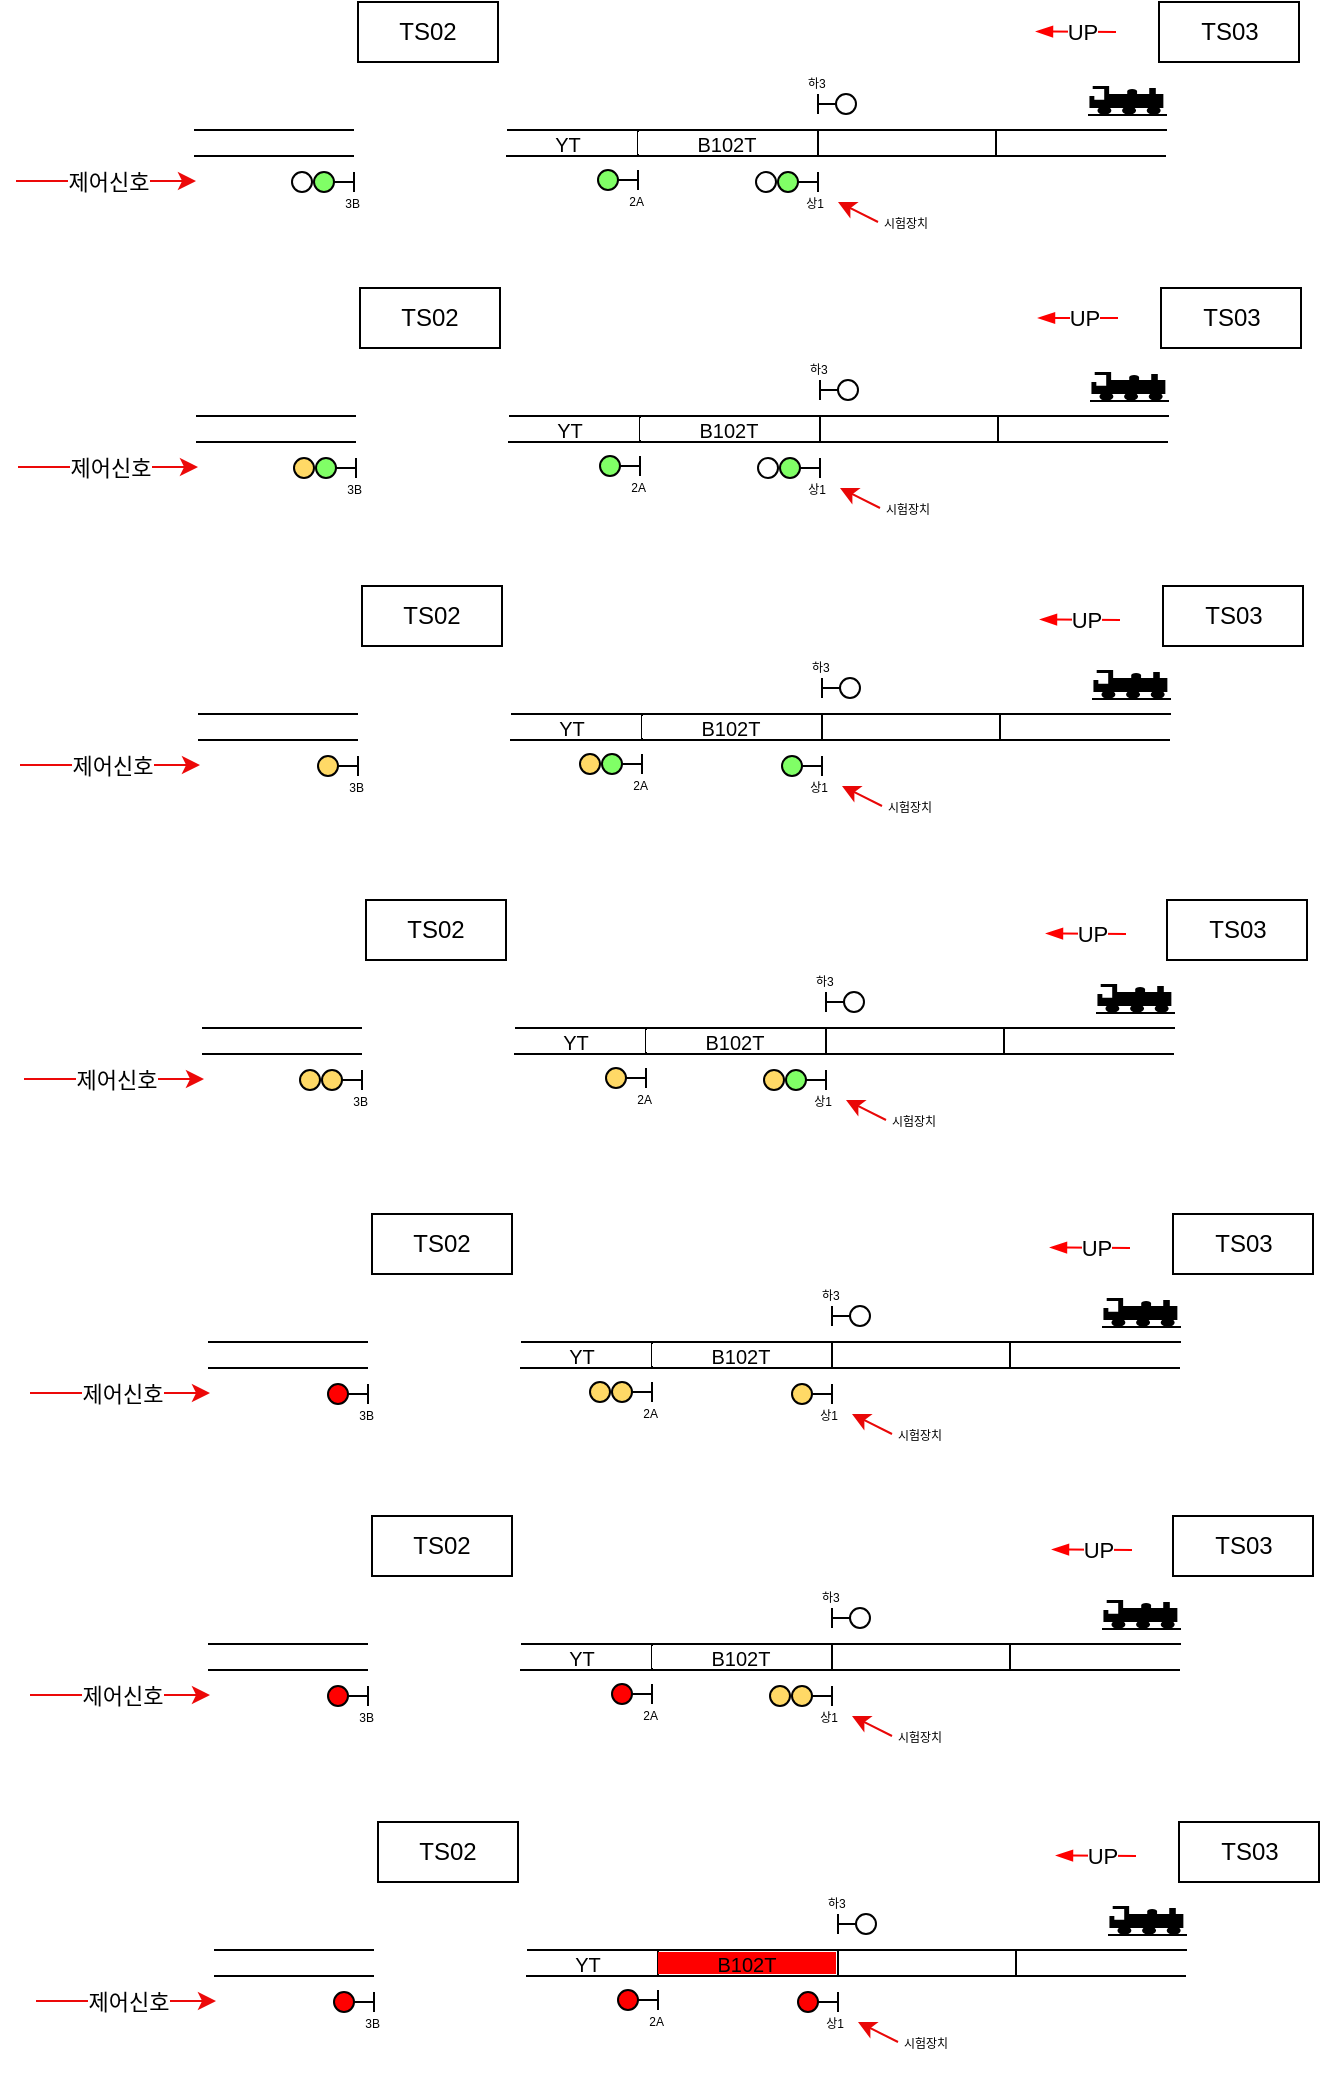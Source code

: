 <mxfile version="24.8.6">
  <diagram name="페이지-1" id="H62_dTHRxHn6-XKtVNI4">
    <mxGraphModel dx="1426" dy="781" grid="1" gridSize="10" guides="1" tooltips="1" connect="1" arrows="1" fold="1" page="1" pageScale="1" pageWidth="827" pageHeight="1169" math="0" shadow="0">
      <root>
        <mxCell id="0" />
        <mxCell id="1" parent="0" />
        <mxCell id="y24MIxbhBwyy81BUQA5c-233" value="" style="endArrow=none;html=1;rounded=0;" edge="1" parent="1">
          <mxGeometry width="50" height="50" relative="1" as="geometry">
            <mxPoint x="255.5" y="99" as="sourcePoint" />
            <mxPoint x="585.5" y="99" as="targetPoint" />
          </mxGeometry>
        </mxCell>
        <mxCell id="y24MIxbhBwyy81BUQA5c-234" value="" style="endArrow=none;html=1;rounded=0;" edge="1" parent="1">
          <mxGeometry width="50" height="50" relative="1" as="geometry">
            <mxPoint x="255" y="112" as="sourcePoint" />
            <mxPoint x="585" y="112" as="targetPoint" />
          </mxGeometry>
        </mxCell>
        <mxCell id="y24MIxbhBwyy81BUQA5c-235" value="" style="endArrow=none;html=1;rounded=0;" edge="1" parent="1">
          <mxGeometry width="50" height="50" relative="1" as="geometry">
            <mxPoint x="321" y="112" as="sourcePoint" />
            <mxPoint x="321" y="99" as="targetPoint" />
          </mxGeometry>
        </mxCell>
        <mxCell id="y24MIxbhBwyy81BUQA5c-236" value="" style="endArrow=none;html=1;rounded=0;" edge="1" parent="1">
          <mxGeometry width="50" height="50" relative="1" as="geometry">
            <mxPoint x="411" y="112" as="sourcePoint" />
            <mxPoint x="411" y="99" as="targetPoint" />
          </mxGeometry>
        </mxCell>
        <mxCell id="y24MIxbhBwyy81BUQA5c-237" value="" style="endArrow=none;html=1;rounded=0;" edge="1" parent="1">
          <mxGeometry width="50" height="50" relative="1" as="geometry">
            <mxPoint x="500" y="112" as="sourcePoint" />
            <mxPoint x="500" y="99" as="targetPoint" />
          </mxGeometry>
        </mxCell>
        <mxCell id="y24MIxbhBwyy81BUQA5c-238" value="" style="ellipse;whiteSpace=wrap;html=1;aspect=fixed;fillColor=#80ff66;strokeColor=default;" vertex="1" parent="1">
          <mxGeometry x="301" y="119" width="10" height="10" as="geometry" />
        </mxCell>
        <mxCell id="y24MIxbhBwyy81BUQA5c-239" value="" style="endArrow=none;html=1;rounded=0;exitX=1;exitY=0.5;exitDx=0;exitDy=0;" edge="1" parent="1" source="y24MIxbhBwyy81BUQA5c-238">
          <mxGeometry width="50" height="50" relative="1" as="geometry">
            <mxPoint x="471" y="139" as="sourcePoint" />
            <mxPoint x="321" y="124" as="targetPoint" />
          </mxGeometry>
        </mxCell>
        <mxCell id="y24MIxbhBwyy81BUQA5c-240" value="" style="endArrow=none;html=1;rounded=0;" edge="1" parent="1">
          <mxGeometry width="50" height="50" relative="1" as="geometry">
            <mxPoint x="321" y="129" as="sourcePoint" />
            <mxPoint x="321" y="119" as="targetPoint" />
          </mxGeometry>
        </mxCell>
        <mxCell id="y24MIxbhBwyy81BUQA5c-241" value="YT" style="text;html=1;align=center;verticalAlign=middle;resizable=0;points=[];autosize=1;strokeColor=none;fillColor=none;fontSize=8;" vertex="1" parent="1">
          <mxGeometry x="276" y="96" width="30" height="20" as="geometry" />
        </mxCell>
        <mxCell id="y24MIxbhBwyy81BUQA5c-242" value="B102T" style="text;html=1;align=center;verticalAlign=middle;resizable=0;points=[];autosize=1;strokeColor=none;fillColor=none;fontSize=8;" vertex="1" parent="1">
          <mxGeometry x="340" y="96" width="50" height="20" as="geometry" />
        </mxCell>
        <mxCell id="y24MIxbhBwyy81BUQA5c-243" value="" style="shape=mxgraph.signs.transportation.train_3;html=1;pointerEvents=1;fillColor=#000000;strokeColor=none;verticalLabelPosition=bottom;verticalAlign=top;align=center;fontSize=11;" vertex="1" parent="1">
          <mxGeometry x="546" y="77" width="39.5" height="15" as="geometry" />
        </mxCell>
        <mxCell id="y24MIxbhBwyy81BUQA5c-244" value="" style="ellipse;whiteSpace=wrap;html=1;aspect=fixed;fillColor=#80ff66;" vertex="1" parent="1">
          <mxGeometry x="391" y="120" width="10" height="10" as="geometry" />
        </mxCell>
        <mxCell id="y24MIxbhBwyy81BUQA5c-245" value="" style="endArrow=none;html=1;rounded=0;exitX=1;exitY=0.5;exitDx=0;exitDy=0;" edge="1" parent="1" source="y24MIxbhBwyy81BUQA5c-244">
          <mxGeometry width="50" height="50" relative="1" as="geometry">
            <mxPoint x="561" y="140" as="sourcePoint" />
            <mxPoint x="411" y="125" as="targetPoint" />
          </mxGeometry>
        </mxCell>
        <mxCell id="y24MIxbhBwyy81BUQA5c-246" value="" style="endArrow=none;html=1;rounded=0;" edge="1" parent="1">
          <mxGeometry width="50" height="50" relative="1" as="geometry">
            <mxPoint x="411" y="130" as="sourcePoint" />
            <mxPoint x="411" y="120" as="targetPoint" />
          </mxGeometry>
        </mxCell>
        <mxCell id="y24MIxbhBwyy81BUQA5c-247" value="&lt;font style=&quot;font-size: 6px;&quot;&gt;2A&lt;/font&gt;" style="text;html=1;align=right;verticalAlign=bottom;resizable=0;points=[];autosize=1;strokeColor=none;fillColor=none;labelPosition=left;verticalLabelPosition=top;" vertex="1" parent="1">
          <mxGeometry x="325" y="142" width="30" height="30" as="geometry" />
        </mxCell>
        <mxCell id="y24MIxbhBwyy81BUQA5c-248" value="&lt;span style=&quot;font-size: 6px;&quot;&gt;상1&lt;/span&gt;" style="text;html=1;align=right;verticalAlign=bottom;resizable=0;points=[];autosize=1;strokeColor=none;fillColor=none;labelPosition=left;verticalLabelPosition=top;" vertex="1" parent="1">
          <mxGeometry x="415" y="143" width="30" height="30" as="geometry" />
        </mxCell>
        <mxCell id="y24MIxbhBwyy81BUQA5c-249" value="" style="ellipse;whiteSpace=wrap;html=1;aspect=fixed;fillColor=none;" vertex="1" parent="1">
          <mxGeometry x="380" y="120" width="10" height="10" as="geometry" />
        </mxCell>
        <mxCell id="y24MIxbhBwyy81BUQA5c-250" value="TS03" style="rounded=0;whiteSpace=wrap;html=1;" vertex="1" parent="1">
          <mxGeometry x="581.5" y="35" width="70" height="30" as="geometry" />
        </mxCell>
        <mxCell id="y24MIxbhBwyy81BUQA5c-251" value="TS02" style="rounded=0;whiteSpace=wrap;html=1;" vertex="1" parent="1">
          <mxGeometry x="181" y="35" width="70" height="30" as="geometry" />
        </mxCell>
        <mxCell id="y24MIxbhBwyy81BUQA5c-252" value="" style="endArrow=blockThin;html=1;rounded=0;endFill=1;strokeColor=#ff0000;" edge="1" parent="1">
          <mxGeometry width="50" height="50" relative="1" as="geometry">
            <mxPoint x="560" y="50" as="sourcePoint" />
            <mxPoint x="520" y="49.76" as="targetPoint" />
          </mxGeometry>
        </mxCell>
        <mxCell id="y24MIxbhBwyy81BUQA5c-253" value="UP" style="edgeLabel;html=1;align=center;verticalAlign=middle;resizable=0;points=[];" vertex="1" connectable="0" parent="y24MIxbhBwyy81BUQA5c-252">
          <mxGeometry x="-0.117" y="1" relative="1" as="geometry">
            <mxPoint y="-1" as="offset" />
          </mxGeometry>
        </mxCell>
        <mxCell id="y24MIxbhBwyy81BUQA5c-254" value="" style="ellipse;whiteSpace=wrap;html=1;aspect=fixed;fillColor=none;strokeColor=default;" vertex="1" parent="1">
          <mxGeometry x="420" y="81" width="10" height="10" as="geometry" />
        </mxCell>
        <mxCell id="y24MIxbhBwyy81BUQA5c-255" value="" style="endArrow=none;html=1;rounded=0;exitX=0;exitY=0.5;exitDx=0;exitDy=0;" edge="1" parent="1" source="y24MIxbhBwyy81BUQA5c-254">
          <mxGeometry width="50" height="50" relative="1" as="geometry">
            <mxPoint x="561" y="101" as="sourcePoint" />
            <mxPoint x="411" y="86" as="targetPoint" />
          </mxGeometry>
        </mxCell>
        <mxCell id="y24MIxbhBwyy81BUQA5c-256" value="" style="endArrow=none;html=1;rounded=0;" edge="1" parent="1">
          <mxGeometry width="50" height="50" relative="1" as="geometry">
            <mxPoint x="411" y="91" as="sourcePoint" />
            <mxPoint x="411" y="81" as="targetPoint" />
          </mxGeometry>
        </mxCell>
        <mxCell id="y24MIxbhBwyy81BUQA5c-257" value="&lt;span style=&quot;font-size: 6px;&quot;&gt;하3&lt;/span&gt;" style="text;html=1;align=left;verticalAlign=middle;resizable=0;points=[];autosize=1;strokeColor=none;fillColor=none;labelPosition=right;verticalLabelPosition=middle;" vertex="1" parent="1">
          <mxGeometry x="374" y="59" width="30" height="30" as="geometry" />
        </mxCell>
        <mxCell id="y24MIxbhBwyy81BUQA5c-258" value="" style="endArrow=classic;html=1;rounded=0;strokeColor=#e90707;" edge="1" parent="1">
          <mxGeometry width="50" height="50" relative="1" as="geometry">
            <mxPoint x="441" y="145" as="sourcePoint" />
            <mxPoint x="421" y="135" as="targetPoint" />
          </mxGeometry>
        </mxCell>
        <mxCell id="y24MIxbhBwyy81BUQA5c-259" value="&lt;font style=&quot;font-size: 6px;&quot;&gt;시험장치&lt;/font&gt;" style="text;html=1;align=center;verticalAlign=middle;whiteSpace=wrap;rounded=0;" vertex="1" parent="1">
          <mxGeometry x="440" y="136" width="30" height="15" as="geometry" />
        </mxCell>
        <mxCell id="y24MIxbhBwyy81BUQA5c-260" value="" style="ellipse;whiteSpace=wrap;html=1;aspect=fixed;fillColor=#80ff66;strokeColor=default;" vertex="1" parent="1">
          <mxGeometry x="159" y="120" width="10" height="10" as="geometry" />
        </mxCell>
        <mxCell id="y24MIxbhBwyy81BUQA5c-261" value="" style="endArrow=none;html=1;rounded=0;exitX=1;exitY=0.5;exitDx=0;exitDy=0;" edge="1" parent="1" source="y24MIxbhBwyy81BUQA5c-260">
          <mxGeometry width="50" height="50" relative="1" as="geometry">
            <mxPoint x="329" y="140" as="sourcePoint" />
            <mxPoint x="179" y="125" as="targetPoint" />
          </mxGeometry>
        </mxCell>
        <mxCell id="y24MIxbhBwyy81BUQA5c-262" value="" style="endArrow=none;html=1;rounded=0;" edge="1" parent="1">
          <mxGeometry width="50" height="50" relative="1" as="geometry">
            <mxPoint x="179" y="130" as="sourcePoint" />
            <mxPoint x="179" y="120" as="targetPoint" />
          </mxGeometry>
        </mxCell>
        <mxCell id="y24MIxbhBwyy81BUQA5c-263" value="&lt;font style=&quot;font-size: 6px;&quot;&gt;3B&lt;/font&gt;" style="text;html=1;align=right;verticalAlign=bottom;resizable=0;points=[];autosize=1;strokeColor=none;fillColor=none;labelPosition=left;verticalLabelPosition=top;" vertex="1" parent="1">
          <mxGeometry x="183" y="143" width="30" height="30" as="geometry" />
        </mxCell>
        <mxCell id="y24MIxbhBwyy81BUQA5c-264" value="" style="ellipse;whiteSpace=wrap;html=1;aspect=fixed;fillColor=none;strokeColor=default;" vertex="1" parent="1">
          <mxGeometry x="148" y="120" width="10" height="10" as="geometry" />
        </mxCell>
        <mxCell id="y24MIxbhBwyy81BUQA5c-265" value="" style="endArrow=none;html=1;rounded=0;" edge="1" parent="1">
          <mxGeometry width="50" height="50" relative="1" as="geometry">
            <mxPoint x="99" y="99" as="sourcePoint" />
            <mxPoint x="179" y="99" as="targetPoint" />
          </mxGeometry>
        </mxCell>
        <mxCell id="y24MIxbhBwyy81BUQA5c-266" value="" style="endArrow=none;html=1;rounded=0;" edge="1" parent="1">
          <mxGeometry width="50" height="50" relative="1" as="geometry">
            <mxPoint x="99" y="112" as="sourcePoint" />
            <mxPoint x="179" y="112" as="targetPoint" />
          </mxGeometry>
        </mxCell>
        <mxCell id="y24MIxbhBwyy81BUQA5c-267" value="" style="endArrow=classic;html=1;rounded=0;strokeColor=#ec0909;" edge="1" parent="1">
          <mxGeometry width="50" height="50" relative="1" as="geometry">
            <mxPoint x="10" y="124.5" as="sourcePoint" />
            <mxPoint x="100" y="124.5" as="targetPoint" />
          </mxGeometry>
        </mxCell>
        <mxCell id="y24MIxbhBwyy81BUQA5c-268" value="제어신호" style="edgeLabel;html=1;align=center;verticalAlign=middle;resizable=0;points=[];" vertex="1" connectable="0" parent="y24MIxbhBwyy81BUQA5c-267">
          <mxGeometry x="0.356" y="-3" relative="1" as="geometry">
            <mxPoint x="-15" y="-3" as="offset" />
          </mxGeometry>
        </mxCell>
        <mxCell id="y24MIxbhBwyy81BUQA5c-269" value="" style="endArrow=none;html=1;rounded=0;" edge="1" parent="1">
          <mxGeometry width="50" height="50" relative="1" as="geometry">
            <mxPoint x="256.5" y="242" as="sourcePoint" />
            <mxPoint x="586.5" y="242" as="targetPoint" />
          </mxGeometry>
        </mxCell>
        <mxCell id="y24MIxbhBwyy81BUQA5c-270" value="" style="endArrow=none;html=1;rounded=0;" edge="1" parent="1">
          <mxGeometry width="50" height="50" relative="1" as="geometry">
            <mxPoint x="256" y="255" as="sourcePoint" />
            <mxPoint x="586" y="255" as="targetPoint" />
          </mxGeometry>
        </mxCell>
        <mxCell id="y24MIxbhBwyy81BUQA5c-271" value="" style="endArrow=none;html=1;rounded=0;" edge="1" parent="1">
          <mxGeometry width="50" height="50" relative="1" as="geometry">
            <mxPoint x="322" y="255" as="sourcePoint" />
            <mxPoint x="322" y="242" as="targetPoint" />
          </mxGeometry>
        </mxCell>
        <mxCell id="y24MIxbhBwyy81BUQA5c-272" value="" style="endArrow=none;html=1;rounded=0;" edge="1" parent="1">
          <mxGeometry width="50" height="50" relative="1" as="geometry">
            <mxPoint x="412" y="255" as="sourcePoint" />
            <mxPoint x="412" y="242" as="targetPoint" />
          </mxGeometry>
        </mxCell>
        <mxCell id="y24MIxbhBwyy81BUQA5c-273" value="" style="endArrow=none;html=1;rounded=0;" edge="1" parent="1">
          <mxGeometry width="50" height="50" relative="1" as="geometry">
            <mxPoint x="501" y="255" as="sourcePoint" />
            <mxPoint x="501" y="242" as="targetPoint" />
          </mxGeometry>
        </mxCell>
        <mxCell id="y24MIxbhBwyy81BUQA5c-274" value="" style="ellipse;whiteSpace=wrap;html=1;aspect=fixed;fillColor=#80ff66;strokeColor=default;" vertex="1" parent="1">
          <mxGeometry x="302" y="262" width="10" height="10" as="geometry" />
        </mxCell>
        <mxCell id="y24MIxbhBwyy81BUQA5c-275" value="" style="endArrow=none;html=1;rounded=0;exitX=1;exitY=0.5;exitDx=0;exitDy=0;" edge="1" parent="1" source="y24MIxbhBwyy81BUQA5c-274">
          <mxGeometry width="50" height="50" relative="1" as="geometry">
            <mxPoint x="472" y="282" as="sourcePoint" />
            <mxPoint x="322" y="267" as="targetPoint" />
          </mxGeometry>
        </mxCell>
        <mxCell id="y24MIxbhBwyy81BUQA5c-276" value="" style="endArrow=none;html=1;rounded=0;" edge="1" parent="1">
          <mxGeometry width="50" height="50" relative="1" as="geometry">
            <mxPoint x="322" y="272" as="sourcePoint" />
            <mxPoint x="322" y="262" as="targetPoint" />
          </mxGeometry>
        </mxCell>
        <mxCell id="y24MIxbhBwyy81BUQA5c-277" value="YT" style="text;html=1;align=center;verticalAlign=middle;resizable=0;points=[];autosize=1;strokeColor=none;fillColor=none;fontSize=8;" vertex="1" parent="1">
          <mxGeometry x="277" y="239" width="30" height="20" as="geometry" />
        </mxCell>
        <mxCell id="y24MIxbhBwyy81BUQA5c-278" value="B102T" style="text;html=1;align=center;verticalAlign=middle;resizable=0;points=[];autosize=1;strokeColor=none;fillColor=none;fontSize=8;" vertex="1" parent="1">
          <mxGeometry x="341" y="239" width="50" height="20" as="geometry" />
        </mxCell>
        <mxCell id="y24MIxbhBwyy81BUQA5c-279" value="" style="shape=mxgraph.signs.transportation.train_3;html=1;pointerEvents=1;fillColor=#000000;strokeColor=none;verticalLabelPosition=bottom;verticalAlign=top;align=center;fontSize=11;" vertex="1" parent="1">
          <mxGeometry x="547" y="220" width="39.5" height="15" as="geometry" />
        </mxCell>
        <mxCell id="y24MIxbhBwyy81BUQA5c-280" value="" style="ellipse;whiteSpace=wrap;html=1;aspect=fixed;fillColor=#80ff66;" vertex="1" parent="1">
          <mxGeometry x="392" y="263" width="10" height="10" as="geometry" />
        </mxCell>
        <mxCell id="y24MIxbhBwyy81BUQA5c-281" value="" style="endArrow=none;html=1;rounded=0;exitX=1;exitY=0.5;exitDx=0;exitDy=0;" edge="1" parent="1" source="y24MIxbhBwyy81BUQA5c-280">
          <mxGeometry width="50" height="50" relative="1" as="geometry">
            <mxPoint x="562" y="283" as="sourcePoint" />
            <mxPoint x="412" y="268" as="targetPoint" />
          </mxGeometry>
        </mxCell>
        <mxCell id="y24MIxbhBwyy81BUQA5c-282" value="" style="endArrow=none;html=1;rounded=0;" edge="1" parent="1">
          <mxGeometry width="50" height="50" relative="1" as="geometry">
            <mxPoint x="412" y="273" as="sourcePoint" />
            <mxPoint x="412" y="263" as="targetPoint" />
          </mxGeometry>
        </mxCell>
        <mxCell id="y24MIxbhBwyy81BUQA5c-283" value="&lt;font style=&quot;font-size: 6px;&quot;&gt;2A&lt;/font&gt;" style="text;html=1;align=right;verticalAlign=bottom;resizable=0;points=[];autosize=1;strokeColor=none;fillColor=none;labelPosition=left;verticalLabelPosition=top;" vertex="1" parent="1">
          <mxGeometry x="326" y="285" width="30" height="30" as="geometry" />
        </mxCell>
        <mxCell id="y24MIxbhBwyy81BUQA5c-284" value="&lt;span style=&quot;font-size: 6px;&quot;&gt;상1&lt;/span&gt;" style="text;html=1;align=right;verticalAlign=bottom;resizable=0;points=[];autosize=1;strokeColor=none;fillColor=none;labelPosition=left;verticalLabelPosition=top;" vertex="1" parent="1">
          <mxGeometry x="416" y="286" width="30" height="30" as="geometry" />
        </mxCell>
        <mxCell id="y24MIxbhBwyy81BUQA5c-285" value="" style="ellipse;whiteSpace=wrap;html=1;aspect=fixed;fillColor=none;" vertex="1" parent="1">
          <mxGeometry x="381" y="263" width="10" height="10" as="geometry" />
        </mxCell>
        <mxCell id="y24MIxbhBwyy81BUQA5c-286" value="TS03" style="rounded=0;whiteSpace=wrap;html=1;" vertex="1" parent="1">
          <mxGeometry x="582.5" y="178" width="70" height="30" as="geometry" />
        </mxCell>
        <mxCell id="y24MIxbhBwyy81BUQA5c-287" value="TS02" style="rounded=0;whiteSpace=wrap;html=1;" vertex="1" parent="1">
          <mxGeometry x="182" y="178" width="70" height="30" as="geometry" />
        </mxCell>
        <mxCell id="y24MIxbhBwyy81BUQA5c-288" value="" style="endArrow=blockThin;html=1;rounded=0;endFill=1;strokeColor=#ff0000;" edge="1" parent="1">
          <mxGeometry width="50" height="50" relative="1" as="geometry">
            <mxPoint x="561" y="193" as="sourcePoint" />
            <mxPoint x="521" y="193" as="targetPoint" />
          </mxGeometry>
        </mxCell>
        <mxCell id="y24MIxbhBwyy81BUQA5c-289" value="UP" style="edgeLabel;html=1;align=center;verticalAlign=middle;resizable=0;points=[];" vertex="1" connectable="0" parent="y24MIxbhBwyy81BUQA5c-288">
          <mxGeometry x="-0.117" y="1" relative="1" as="geometry">
            <mxPoint y="-1" as="offset" />
          </mxGeometry>
        </mxCell>
        <mxCell id="y24MIxbhBwyy81BUQA5c-290" value="" style="ellipse;whiteSpace=wrap;html=1;aspect=fixed;fillColor=none;strokeColor=default;" vertex="1" parent="1">
          <mxGeometry x="421" y="224" width="10" height="10" as="geometry" />
        </mxCell>
        <mxCell id="y24MIxbhBwyy81BUQA5c-291" value="" style="endArrow=none;html=1;rounded=0;exitX=0;exitY=0.5;exitDx=0;exitDy=0;" edge="1" parent="1" source="y24MIxbhBwyy81BUQA5c-290">
          <mxGeometry width="50" height="50" relative="1" as="geometry">
            <mxPoint x="562" y="244" as="sourcePoint" />
            <mxPoint x="412" y="229" as="targetPoint" />
          </mxGeometry>
        </mxCell>
        <mxCell id="y24MIxbhBwyy81BUQA5c-292" value="" style="endArrow=none;html=1;rounded=0;" edge="1" parent="1">
          <mxGeometry width="50" height="50" relative="1" as="geometry">
            <mxPoint x="412" y="234" as="sourcePoint" />
            <mxPoint x="412" y="224" as="targetPoint" />
          </mxGeometry>
        </mxCell>
        <mxCell id="y24MIxbhBwyy81BUQA5c-293" value="&lt;span style=&quot;font-size: 6px;&quot;&gt;하3&lt;/span&gt;" style="text;html=1;align=left;verticalAlign=middle;resizable=0;points=[];autosize=1;strokeColor=none;fillColor=none;labelPosition=right;verticalLabelPosition=middle;" vertex="1" parent="1">
          <mxGeometry x="375" y="202" width="30" height="30" as="geometry" />
        </mxCell>
        <mxCell id="y24MIxbhBwyy81BUQA5c-294" value="" style="endArrow=classic;html=1;rounded=0;strokeColor=#e90707;" edge="1" parent="1">
          <mxGeometry width="50" height="50" relative="1" as="geometry">
            <mxPoint x="442" y="288" as="sourcePoint" />
            <mxPoint x="422" y="278" as="targetPoint" />
          </mxGeometry>
        </mxCell>
        <mxCell id="y24MIxbhBwyy81BUQA5c-295" value="&lt;font style=&quot;font-size: 6px;&quot;&gt;시험장치&lt;/font&gt;" style="text;html=1;align=center;verticalAlign=middle;whiteSpace=wrap;rounded=0;" vertex="1" parent="1">
          <mxGeometry x="441" y="279" width="30" height="15" as="geometry" />
        </mxCell>
        <mxCell id="y24MIxbhBwyy81BUQA5c-296" value="" style="ellipse;whiteSpace=wrap;html=1;aspect=fixed;fillColor=#80ff66;strokeColor=default;" vertex="1" parent="1">
          <mxGeometry x="160" y="263" width="10" height="10" as="geometry" />
        </mxCell>
        <mxCell id="y24MIxbhBwyy81BUQA5c-297" value="" style="endArrow=none;html=1;rounded=0;exitX=1;exitY=0.5;exitDx=0;exitDy=0;" edge="1" parent="1" source="y24MIxbhBwyy81BUQA5c-296">
          <mxGeometry width="50" height="50" relative="1" as="geometry">
            <mxPoint x="330" y="283" as="sourcePoint" />
            <mxPoint x="180" y="268" as="targetPoint" />
          </mxGeometry>
        </mxCell>
        <mxCell id="y24MIxbhBwyy81BUQA5c-298" value="" style="endArrow=none;html=1;rounded=0;" edge="1" parent="1">
          <mxGeometry width="50" height="50" relative="1" as="geometry">
            <mxPoint x="180" y="273" as="sourcePoint" />
            <mxPoint x="180" y="263" as="targetPoint" />
          </mxGeometry>
        </mxCell>
        <mxCell id="y24MIxbhBwyy81BUQA5c-299" value="&lt;font style=&quot;font-size: 6px;&quot;&gt;3B&lt;/font&gt;" style="text;html=1;align=right;verticalAlign=bottom;resizable=0;points=[];autosize=1;strokeColor=none;fillColor=none;labelPosition=left;verticalLabelPosition=top;" vertex="1" parent="1">
          <mxGeometry x="184" y="286" width="30" height="30" as="geometry" />
        </mxCell>
        <mxCell id="y24MIxbhBwyy81BUQA5c-300" value="" style="ellipse;whiteSpace=wrap;html=1;aspect=fixed;fillColor=#FFD966;strokeColor=default;" vertex="1" parent="1">
          <mxGeometry x="149" y="263" width="10" height="10" as="geometry" />
        </mxCell>
        <mxCell id="y24MIxbhBwyy81BUQA5c-301" value="" style="endArrow=none;html=1;rounded=0;" edge="1" parent="1">
          <mxGeometry width="50" height="50" relative="1" as="geometry">
            <mxPoint x="100" y="242" as="sourcePoint" />
            <mxPoint x="180" y="242" as="targetPoint" />
          </mxGeometry>
        </mxCell>
        <mxCell id="y24MIxbhBwyy81BUQA5c-302" value="" style="endArrow=none;html=1;rounded=0;" edge="1" parent="1">
          <mxGeometry width="50" height="50" relative="1" as="geometry">
            <mxPoint x="100" y="255" as="sourcePoint" />
            <mxPoint x="180" y="255" as="targetPoint" />
          </mxGeometry>
        </mxCell>
        <mxCell id="y24MIxbhBwyy81BUQA5c-303" value="" style="endArrow=classic;html=1;rounded=0;strokeColor=#ec0909;" edge="1" parent="1">
          <mxGeometry width="50" height="50" relative="1" as="geometry">
            <mxPoint x="11" y="267.5" as="sourcePoint" />
            <mxPoint x="101" y="267.5" as="targetPoint" />
          </mxGeometry>
        </mxCell>
        <mxCell id="y24MIxbhBwyy81BUQA5c-304" value="제어신호" style="edgeLabel;html=1;align=center;verticalAlign=middle;resizable=0;points=[];" vertex="1" connectable="0" parent="y24MIxbhBwyy81BUQA5c-303">
          <mxGeometry x="0.356" y="-3" relative="1" as="geometry">
            <mxPoint x="-15" y="-3" as="offset" />
          </mxGeometry>
        </mxCell>
        <mxCell id="y24MIxbhBwyy81BUQA5c-305" value="" style="endArrow=none;html=1;rounded=0;" edge="1" parent="1">
          <mxGeometry width="50" height="50" relative="1" as="geometry">
            <mxPoint x="257.5" y="391" as="sourcePoint" />
            <mxPoint x="587.5" y="391" as="targetPoint" />
          </mxGeometry>
        </mxCell>
        <mxCell id="y24MIxbhBwyy81BUQA5c-306" value="" style="endArrow=none;html=1;rounded=0;" edge="1" parent="1">
          <mxGeometry width="50" height="50" relative="1" as="geometry">
            <mxPoint x="257" y="404" as="sourcePoint" />
            <mxPoint x="587" y="404" as="targetPoint" />
          </mxGeometry>
        </mxCell>
        <mxCell id="y24MIxbhBwyy81BUQA5c-307" value="" style="endArrow=none;html=1;rounded=0;" edge="1" parent="1">
          <mxGeometry width="50" height="50" relative="1" as="geometry">
            <mxPoint x="323" y="404" as="sourcePoint" />
            <mxPoint x="323" y="391" as="targetPoint" />
          </mxGeometry>
        </mxCell>
        <mxCell id="y24MIxbhBwyy81BUQA5c-308" value="" style="endArrow=none;html=1;rounded=0;" edge="1" parent="1">
          <mxGeometry width="50" height="50" relative="1" as="geometry">
            <mxPoint x="413" y="404" as="sourcePoint" />
            <mxPoint x="413" y="391" as="targetPoint" />
          </mxGeometry>
        </mxCell>
        <mxCell id="y24MIxbhBwyy81BUQA5c-309" value="" style="endArrow=none;html=1;rounded=0;" edge="1" parent="1">
          <mxGeometry width="50" height="50" relative="1" as="geometry">
            <mxPoint x="502" y="404" as="sourcePoint" />
            <mxPoint x="502" y="391" as="targetPoint" />
          </mxGeometry>
        </mxCell>
        <mxCell id="y24MIxbhBwyy81BUQA5c-310" value="" style="ellipse;whiteSpace=wrap;html=1;aspect=fixed;fillColor=#80ff66;strokeColor=default;" vertex="1" parent="1">
          <mxGeometry x="303" y="411" width="10" height="10" as="geometry" />
        </mxCell>
        <mxCell id="y24MIxbhBwyy81BUQA5c-311" value="" style="endArrow=none;html=1;rounded=0;exitX=1;exitY=0.5;exitDx=0;exitDy=0;" edge="1" parent="1" source="y24MIxbhBwyy81BUQA5c-310">
          <mxGeometry width="50" height="50" relative="1" as="geometry">
            <mxPoint x="473" y="431" as="sourcePoint" />
            <mxPoint x="323" y="416" as="targetPoint" />
          </mxGeometry>
        </mxCell>
        <mxCell id="y24MIxbhBwyy81BUQA5c-312" value="" style="endArrow=none;html=1;rounded=0;" edge="1" parent="1">
          <mxGeometry width="50" height="50" relative="1" as="geometry">
            <mxPoint x="323" y="421" as="sourcePoint" />
            <mxPoint x="323" y="411" as="targetPoint" />
          </mxGeometry>
        </mxCell>
        <mxCell id="y24MIxbhBwyy81BUQA5c-313" value="YT" style="text;html=1;align=center;verticalAlign=middle;resizable=0;points=[];autosize=1;strokeColor=none;fillColor=none;fontSize=8;" vertex="1" parent="1">
          <mxGeometry x="278" y="388" width="30" height="20" as="geometry" />
        </mxCell>
        <mxCell id="y24MIxbhBwyy81BUQA5c-314" value="B102T" style="text;html=1;align=center;verticalAlign=middle;resizable=0;points=[];autosize=1;strokeColor=none;fillColor=none;fontSize=8;" vertex="1" parent="1">
          <mxGeometry x="342" y="388" width="50" height="20" as="geometry" />
        </mxCell>
        <mxCell id="y24MIxbhBwyy81BUQA5c-315" value="" style="shape=mxgraph.signs.transportation.train_3;html=1;pointerEvents=1;fillColor=#000000;strokeColor=none;verticalLabelPosition=bottom;verticalAlign=top;align=center;fontSize=11;" vertex="1" parent="1">
          <mxGeometry x="548" y="369" width="39.5" height="15" as="geometry" />
        </mxCell>
        <mxCell id="y24MIxbhBwyy81BUQA5c-316" value="" style="ellipse;whiteSpace=wrap;html=1;aspect=fixed;fillColor=#80ff66;" vertex="1" parent="1">
          <mxGeometry x="393" y="412" width="10" height="10" as="geometry" />
        </mxCell>
        <mxCell id="y24MIxbhBwyy81BUQA5c-317" value="" style="endArrow=none;html=1;rounded=0;exitX=1;exitY=0.5;exitDx=0;exitDy=0;" edge="1" parent="1" source="y24MIxbhBwyy81BUQA5c-316">
          <mxGeometry width="50" height="50" relative="1" as="geometry">
            <mxPoint x="563" y="432" as="sourcePoint" />
            <mxPoint x="413" y="417" as="targetPoint" />
          </mxGeometry>
        </mxCell>
        <mxCell id="y24MIxbhBwyy81BUQA5c-318" value="" style="endArrow=none;html=1;rounded=0;" edge="1" parent="1">
          <mxGeometry width="50" height="50" relative="1" as="geometry">
            <mxPoint x="413" y="422" as="sourcePoint" />
            <mxPoint x="413" y="412" as="targetPoint" />
          </mxGeometry>
        </mxCell>
        <mxCell id="y24MIxbhBwyy81BUQA5c-319" value="&lt;font style=&quot;font-size: 6px;&quot;&gt;2A&lt;/font&gt;" style="text;html=1;align=right;verticalAlign=bottom;resizable=0;points=[];autosize=1;strokeColor=none;fillColor=none;labelPosition=left;verticalLabelPosition=top;" vertex="1" parent="1">
          <mxGeometry x="327" y="434" width="30" height="30" as="geometry" />
        </mxCell>
        <mxCell id="y24MIxbhBwyy81BUQA5c-320" value="&lt;span style=&quot;font-size: 6px;&quot;&gt;상1&lt;/span&gt;" style="text;html=1;align=right;verticalAlign=bottom;resizable=0;points=[];autosize=1;strokeColor=none;fillColor=none;labelPosition=left;verticalLabelPosition=top;" vertex="1" parent="1">
          <mxGeometry x="417" y="435" width="30" height="30" as="geometry" />
        </mxCell>
        <mxCell id="y24MIxbhBwyy81BUQA5c-321" value="TS03" style="rounded=0;whiteSpace=wrap;html=1;" vertex="1" parent="1">
          <mxGeometry x="583.5" y="327" width="70" height="30" as="geometry" />
        </mxCell>
        <mxCell id="y24MIxbhBwyy81BUQA5c-322" value="TS02" style="rounded=0;whiteSpace=wrap;html=1;" vertex="1" parent="1">
          <mxGeometry x="183" y="327" width="70" height="30" as="geometry" />
        </mxCell>
        <mxCell id="y24MIxbhBwyy81BUQA5c-323" value="" style="endArrow=blockThin;html=1;rounded=0;endFill=1;strokeColor=#ff0000;" edge="1" parent="1">
          <mxGeometry width="50" height="50" relative="1" as="geometry">
            <mxPoint x="562" y="344" as="sourcePoint" />
            <mxPoint x="522" y="343.76" as="targetPoint" />
          </mxGeometry>
        </mxCell>
        <mxCell id="y24MIxbhBwyy81BUQA5c-324" value="UP" style="edgeLabel;html=1;align=center;verticalAlign=middle;resizable=0;points=[];" vertex="1" connectable="0" parent="y24MIxbhBwyy81BUQA5c-323">
          <mxGeometry x="-0.117" y="1" relative="1" as="geometry">
            <mxPoint y="-1" as="offset" />
          </mxGeometry>
        </mxCell>
        <mxCell id="y24MIxbhBwyy81BUQA5c-325" value="" style="ellipse;whiteSpace=wrap;html=1;aspect=fixed;fillColor=none;strokeColor=default;" vertex="1" parent="1">
          <mxGeometry x="422" y="373" width="10" height="10" as="geometry" />
        </mxCell>
        <mxCell id="y24MIxbhBwyy81BUQA5c-326" value="" style="endArrow=none;html=1;rounded=0;exitX=0;exitY=0.5;exitDx=0;exitDy=0;" edge="1" parent="1" source="y24MIxbhBwyy81BUQA5c-325">
          <mxGeometry width="50" height="50" relative="1" as="geometry">
            <mxPoint x="563" y="393" as="sourcePoint" />
            <mxPoint x="413" y="378" as="targetPoint" />
          </mxGeometry>
        </mxCell>
        <mxCell id="y24MIxbhBwyy81BUQA5c-327" value="" style="endArrow=none;html=1;rounded=0;" edge="1" parent="1">
          <mxGeometry width="50" height="50" relative="1" as="geometry">
            <mxPoint x="413" y="383" as="sourcePoint" />
            <mxPoint x="413" y="373" as="targetPoint" />
          </mxGeometry>
        </mxCell>
        <mxCell id="y24MIxbhBwyy81BUQA5c-328" value="&lt;span style=&quot;font-size: 6px;&quot;&gt;하3&lt;/span&gt;" style="text;html=1;align=left;verticalAlign=middle;resizable=0;points=[];autosize=1;strokeColor=none;fillColor=none;labelPosition=right;verticalLabelPosition=middle;" vertex="1" parent="1">
          <mxGeometry x="376" y="351" width="30" height="30" as="geometry" />
        </mxCell>
        <mxCell id="y24MIxbhBwyy81BUQA5c-329" value="" style="endArrow=classic;html=1;rounded=0;strokeColor=#e90707;" edge="1" parent="1">
          <mxGeometry width="50" height="50" relative="1" as="geometry">
            <mxPoint x="443" y="437" as="sourcePoint" />
            <mxPoint x="423" y="427" as="targetPoint" />
          </mxGeometry>
        </mxCell>
        <mxCell id="y24MIxbhBwyy81BUQA5c-330" value="&lt;font style=&quot;font-size: 6px;&quot;&gt;시험장치&lt;/font&gt;" style="text;html=1;align=center;verticalAlign=middle;whiteSpace=wrap;rounded=0;" vertex="1" parent="1">
          <mxGeometry x="442" y="428" width="30" height="15" as="geometry" />
        </mxCell>
        <mxCell id="y24MIxbhBwyy81BUQA5c-331" value="" style="ellipse;whiteSpace=wrap;html=1;aspect=fixed;fillColor=#FFD966;strokeColor=default;" vertex="1" parent="1">
          <mxGeometry x="161" y="412" width="10" height="10" as="geometry" />
        </mxCell>
        <mxCell id="y24MIxbhBwyy81BUQA5c-332" value="" style="endArrow=none;html=1;rounded=0;exitX=1;exitY=0.5;exitDx=0;exitDy=0;" edge="1" parent="1" source="y24MIxbhBwyy81BUQA5c-331">
          <mxGeometry width="50" height="50" relative="1" as="geometry">
            <mxPoint x="331" y="432" as="sourcePoint" />
            <mxPoint x="181" y="417" as="targetPoint" />
          </mxGeometry>
        </mxCell>
        <mxCell id="y24MIxbhBwyy81BUQA5c-333" value="" style="endArrow=none;html=1;rounded=0;" edge="1" parent="1">
          <mxGeometry width="50" height="50" relative="1" as="geometry">
            <mxPoint x="181" y="422" as="sourcePoint" />
            <mxPoint x="181" y="412" as="targetPoint" />
          </mxGeometry>
        </mxCell>
        <mxCell id="y24MIxbhBwyy81BUQA5c-334" value="&lt;font style=&quot;font-size: 6px;&quot;&gt;3B&lt;/font&gt;" style="text;html=1;align=right;verticalAlign=bottom;resizable=0;points=[];autosize=1;strokeColor=none;fillColor=none;labelPosition=left;verticalLabelPosition=top;" vertex="1" parent="1">
          <mxGeometry x="185" y="435" width="30" height="30" as="geometry" />
        </mxCell>
        <mxCell id="y24MIxbhBwyy81BUQA5c-335" value="" style="endArrow=none;html=1;rounded=0;" edge="1" parent="1">
          <mxGeometry width="50" height="50" relative="1" as="geometry">
            <mxPoint x="101" y="391" as="sourcePoint" />
            <mxPoint x="181" y="391" as="targetPoint" />
          </mxGeometry>
        </mxCell>
        <mxCell id="y24MIxbhBwyy81BUQA5c-336" value="" style="endArrow=none;html=1;rounded=0;" edge="1" parent="1">
          <mxGeometry width="50" height="50" relative="1" as="geometry">
            <mxPoint x="101" y="404" as="sourcePoint" />
            <mxPoint x="181" y="404" as="targetPoint" />
          </mxGeometry>
        </mxCell>
        <mxCell id="y24MIxbhBwyy81BUQA5c-337" value="" style="endArrow=classic;html=1;rounded=0;strokeColor=#ec0909;" edge="1" parent="1">
          <mxGeometry width="50" height="50" relative="1" as="geometry">
            <mxPoint x="12" y="416.5" as="sourcePoint" />
            <mxPoint x="102" y="416.5" as="targetPoint" />
          </mxGeometry>
        </mxCell>
        <mxCell id="y24MIxbhBwyy81BUQA5c-338" value="제어신호" style="edgeLabel;html=1;align=center;verticalAlign=middle;resizable=0;points=[];" vertex="1" connectable="0" parent="y24MIxbhBwyy81BUQA5c-337">
          <mxGeometry x="0.356" y="-3" relative="1" as="geometry">
            <mxPoint x="-15" y="-3" as="offset" />
          </mxGeometry>
        </mxCell>
        <mxCell id="y24MIxbhBwyy81BUQA5c-339" value="" style="endArrow=none;html=1;rounded=0;" edge="1" parent="1">
          <mxGeometry width="50" height="50" relative="1" as="geometry">
            <mxPoint x="259.5" y="548" as="sourcePoint" />
            <mxPoint x="589.5" y="548" as="targetPoint" />
          </mxGeometry>
        </mxCell>
        <mxCell id="y24MIxbhBwyy81BUQA5c-340" value="" style="endArrow=none;html=1;rounded=0;" edge="1" parent="1">
          <mxGeometry width="50" height="50" relative="1" as="geometry">
            <mxPoint x="259" y="561" as="sourcePoint" />
            <mxPoint x="589" y="561" as="targetPoint" />
          </mxGeometry>
        </mxCell>
        <mxCell id="y24MIxbhBwyy81BUQA5c-341" value="" style="endArrow=none;html=1;rounded=0;" edge="1" parent="1">
          <mxGeometry width="50" height="50" relative="1" as="geometry">
            <mxPoint x="325" y="561" as="sourcePoint" />
            <mxPoint x="325" y="548" as="targetPoint" />
          </mxGeometry>
        </mxCell>
        <mxCell id="y24MIxbhBwyy81BUQA5c-342" value="" style="endArrow=none;html=1;rounded=0;" edge="1" parent="1">
          <mxGeometry width="50" height="50" relative="1" as="geometry">
            <mxPoint x="415" y="561" as="sourcePoint" />
            <mxPoint x="415" y="548" as="targetPoint" />
          </mxGeometry>
        </mxCell>
        <mxCell id="y24MIxbhBwyy81BUQA5c-343" value="" style="endArrow=none;html=1;rounded=0;" edge="1" parent="1">
          <mxGeometry width="50" height="50" relative="1" as="geometry">
            <mxPoint x="504" y="561" as="sourcePoint" />
            <mxPoint x="504" y="548" as="targetPoint" />
          </mxGeometry>
        </mxCell>
        <mxCell id="y24MIxbhBwyy81BUQA5c-344" value="" style="ellipse;whiteSpace=wrap;html=1;aspect=fixed;fillColor=#FFD966;strokeColor=default;" vertex="1" parent="1">
          <mxGeometry x="305" y="568" width="10" height="10" as="geometry" />
        </mxCell>
        <mxCell id="y24MIxbhBwyy81BUQA5c-345" value="" style="endArrow=none;html=1;rounded=0;exitX=1;exitY=0.5;exitDx=0;exitDy=0;" edge="1" parent="1" source="y24MIxbhBwyy81BUQA5c-344">
          <mxGeometry width="50" height="50" relative="1" as="geometry">
            <mxPoint x="475" y="588" as="sourcePoint" />
            <mxPoint x="325" y="573" as="targetPoint" />
          </mxGeometry>
        </mxCell>
        <mxCell id="y24MIxbhBwyy81BUQA5c-346" value="" style="endArrow=none;html=1;rounded=0;" edge="1" parent="1">
          <mxGeometry width="50" height="50" relative="1" as="geometry">
            <mxPoint x="325" y="578" as="sourcePoint" />
            <mxPoint x="325" y="568" as="targetPoint" />
          </mxGeometry>
        </mxCell>
        <mxCell id="y24MIxbhBwyy81BUQA5c-347" value="YT" style="text;html=1;align=center;verticalAlign=middle;resizable=0;points=[];autosize=1;strokeColor=none;fillColor=none;fontSize=8;" vertex="1" parent="1">
          <mxGeometry x="280" y="545" width="30" height="20" as="geometry" />
        </mxCell>
        <mxCell id="y24MIxbhBwyy81BUQA5c-348" value="B102T" style="text;html=1;align=center;verticalAlign=middle;resizable=0;points=[];autosize=1;strokeColor=none;fillColor=none;fontSize=8;" vertex="1" parent="1">
          <mxGeometry x="344" y="545" width="50" height="20" as="geometry" />
        </mxCell>
        <mxCell id="y24MIxbhBwyy81BUQA5c-349" value="" style="shape=mxgraph.signs.transportation.train_3;html=1;pointerEvents=1;fillColor=#000000;strokeColor=none;verticalLabelPosition=bottom;verticalAlign=top;align=center;fontSize=11;" vertex="1" parent="1">
          <mxGeometry x="550" y="526" width="39.5" height="15" as="geometry" />
        </mxCell>
        <mxCell id="y24MIxbhBwyy81BUQA5c-350" value="" style="ellipse;whiteSpace=wrap;html=1;aspect=fixed;fillColor=#80ff66;" vertex="1" parent="1">
          <mxGeometry x="395" y="569" width="10" height="10" as="geometry" />
        </mxCell>
        <mxCell id="y24MIxbhBwyy81BUQA5c-351" value="" style="endArrow=none;html=1;rounded=0;exitX=1;exitY=0.5;exitDx=0;exitDy=0;" edge="1" parent="1" source="y24MIxbhBwyy81BUQA5c-350">
          <mxGeometry width="50" height="50" relative="1" as="geometry">
            <mxPoint x="565" y="589" as="sourcePoint" />
            <mxPoint x="415" y="574" as="targetPoint" />
          </mxGeometry>
        </mxCell>
        <mxCell id="y24MIxbhBwyy81BUQA5c-352" value="" style="endArrow=none;html=1;rounded=0;" edge="1" parent="1">
          <mxGeometry width="50" height="50" relative="1" as="geometry">
            <mxPoint x="415" y="579" as="sourcePoint" />
            <mxPoint x="415" y="569" as="targetPoint" />
          </mxGeometry>
        </mxCell>
        <mxCell id="y24MIxbhBwyy81BUQA5c-353" value="&lt;font style=&quot;font-size: 6px;&quot;&gt;2A&lt;/font&gt;" style="text;html=1;align=right;verticalAlign=bottom;resizable=0;points=[];autosize=1;strokeColor=none;fillColor=none;labelPosition=left;verticalLabelPosition=top;" vertex="1" parent="1">
          <mxGeometry x="329" y="591" width="30" height="30" as="geometry" />
        </mxCell>
        <mxCell id="y24MIxbhBwyy81BUQA5c-354" value="&lt;span style=&quot;font-size: 6px;&quot;&gt;상1&lt;/span&gt;" style="text;html=1;align=right;verticalAlign=bottom;resizable=0;points=[];autosize=1;strokeColor=none;fillColor=none;labelPosition=left;verticalLabelPosition=top;" vertex="1" parent="1">
          <mxGeometry x="419" y="592" width="30" height="30" as="geometry" />
        </mxCell>
        <mxCell id="y24MIxbhBwyy81BUQA5c-355" value="" style="ellipse;whiteSpace=wrap;html=1;aspect=fixed;fillColor=#FFD966;" vertex="1" parent="1">
          <mxGeometry x="384" y="569" width="10" height="10" as="geometry" />
        </mxCell>
        <mxCell id="y24MIxbhBwyy81BUQA5c-356" value="TS03" style="rounded=0;whiteSpace=wrap;html=1;" vertex="1" parent="1">
          <mxGeometry x="585.5" y="484" width="70" height="30" as="geometry" />
        </mxCell>
        <mxCell id="y24MIxbhBwyy81BUQA5c-357" value="TS02" style="rounded=0;whiteSpace=wrap;html=1;" vertex="1" parent="1">
          <mxGeometry x="185" y="484" width="70" height="30" as="geometry" />
        </mxCell>
        <mxCell id="y24MIxbhBwyy81BUQA5c-358" value="" style="endArrow=blockThin;html=1;rounded=0;endFill=1;strokeColor=#ff0000;" edge="1" parent="1">
          <mxGeometry width="50" height="50" relative="1" as="geometry">
            <mxPoint x="565" y="501" as="sourcePoint" />
            <mxPoint x="525" y="500.76" as="targetPoint" />
          </mxGeometry>
        </mxCell>
        <mxCell id="y24MIxbhBwyy81BUQA5c-359" value="UP" style="edgeLabel;html=1;align=center;verticalAlign=middle;resizable=0;points=[];" vertex="1" connectable="0" parent="y24MIxbhBwyy81BUQA5c-358">
          <mxGeometry x="-0.117" y="1" relative="1" as="geometry">
            <mxPoint y="-1" as="offset" />
          </mxGeometry>
        </mxCell>
        <mxCell id="y24MIxbhBwyy81BUQA5c-360" value="" style="ellipse;whiteSpace=wrap;html=1;aspect=fixed;fillColor=none;strokeColor=default;" vertex="1" parent="1">
          <mxGeometry x="424" y="530" width="10" height="10" as="geometry" />
        </mxCell>
        <mxCell id="y24MIxbhBwyy81BUQA5c-361" value="" style="endArrow=none;html=1;rounded=0;exitX=0;exitY=0.5;exitDx=0;exitDy=0;" edge="1" parent="1" source="y24MIxbhBwyy81BUQA5c-360">
          <mxGeometry width="50" height="50" relative="1" as="geometry">
            <mxPoint x="565" y="550" as="sourcePoint" />
            <mxPoint x="415" y="535" as="targetPoint" />
          </mxGeometry>
        </mxCell>
        <mxCell id="y24MIxbhBwyy81BUQA5c-362" value="" style="endArrow=none;html=1;rounded=0;" edge="1" parent="1">
          <mxGeometry width="50" height="50" relative="1" as="geometry">
            <mxPoint x="415" y="540" as="sourcePoint" />
            <mxPoint x="415" y="530" as="targetPoint" />
          </mxGeometry>
        </mxCell>
        <mxCell id="y24MIxbhBwyy81BUQA5c-363" value="&lt;span style=&quot;font-size: 6px;&quot;&gt;하3&lt;/span&gt;" style="text;html=1;align=left;verticalAlign=middle;resizable=0;points=[];autosize=1;strokeColor=none;fillColor=none;labelPosition=right;verticalLabelPosition=middle;" vertex="1" parent="1">
          <mxGeometry x="378" y="508" width="30" height="30" as="geometry" />
        </mxCell>
        <mxCell id="y24MIxbhBwyy81BUQA5c-364" value="" style="endArrow=classic;html=1;rounded=0;strokeColor=#e90707;" edge="1" parent="1">
          <mxGeometry width="50" height="50" relative="1" as="geometry">
            <mxPoint x="445" y="594" as="sourcePoint" />
            <mxPoint x="425" y="584" as="targetPoint" />
          </mxGeometry>
        </mxCell>
        <mxCell id="y24MIxbhBwyy81BUQA5c-365" value="&lt;font style=&quot;font-size: 6px;&quot;&gt;시험장치&lt;/font&gt;" style="text;html=1;align=center;verticalAlign=middle;whiteSpace=wrap;rounded=0;" vertex="1" parent="1">
          <mxGeometry x="444" y="585" width="30" height="15" as="geometry" />
        </mxCell>
        <mxCell id="y24MIxbhBwyy81BUQA5c-366" value="" style="ellipse;whiteSpace=wrap;html=1;aspect=fixed;fillColor=#FFD966;strokeColor=default;" vertex="1" parent="1">
          <mxGeometry x="163" y="569" width="10" height="10" as="geometry" />
        </mxCell>
        <mxCell id="y24MIxbhBwyy81BUQA5c-367" value="" style="endArrow=none;html=1;rounded=0;exitX=1;exitY=0.5;exitDx=0;exitDy=0;" edge="1" parent="1" source="y24MIxbhBwyy81BUQA5c-366">
          <mxGeometry width="50" height="50" relative="1" as="geometry">
            <mxPoint x="333" y="589" as="sourcePoint" />
            <mxPoint x="183" y="574" as="targetPoint" />
          </mxGeometry>
        </mxCell>
        <mxCell id="y24MIxbhBwyy81BUQA5c-368" value="" style="endArrow=none;html=1;rounded=0;" edge="1" parent="1">
          <mxGeometry width="50" height="50" relative="1" as="geometry">
            <mxPoint x="183" y="579" as="sourcePoint" />
            <mxPoint x="183" y="569" as="targetPoint" />
          </mxGeometry>
        </mxCell>
        <mxCell id="y24MIxbhBwyy81BUQA5c-369" value="&lt;font style=&quot;font-size: 6px;&quot;&gt;3B&lt;/font&gt;" style="text;html=1;align=right;verticalAlign=bottom;resizable=0;points=[];autosize=1;strokeColor=none;fillColor=none;labelPosition=left;verticalLabelPosition=top;" vertex="1" parent="1">
          <mxGeometry x="187" y="592" width="30" height="30" as="geometry" />
        </mxCell>
        <mxCell id="y24MIxbhBwyy81BUQA5c-370" value="" style="ellipse;whiteSpace=wrap;html=1;aspect=fixed;fillColor=#FFD966;strokeColor=default;" vertex="1" parent="1">
          <mxGeometry x="152" y="569" width="10" height="10" as="geometry" />
        </mxCell>
        <mxCell id="y24MIxbhBwyy81BUQA5c-371" value="" style="endArrow=none;html=1;rounded=0;" edge="1" parent="1">
          <mxGeometry width="50" height="50" relative="1" as="geometry">
            <mxPoint x="103" y="548" as="sourcePoint" />
            <mxPoint x="183" y="548" as="targetPoint" />
          </mxGeometry>
        </mxCell>
        <mxCell id="y24MIxbhBwyy81BUQA5c-372" value="" style="endArrow=none;html=1;rounded=0;" edge="1" parent="1">
          <mxGeometry width="50" height="50" relative="1" as="geometry">
            <mxPoint x="103" y="561" as="sourcePoint" />
            <mxPoint x="183" y="561" as="targetPoint" />
          </mxGeometry>
        </mxCell>
        <mxCell id="y24MIxbhBwyy81BUQA5c-373" value="" style="endArrow=classic;html=1;rounded=0;strokeColor=#ec0909;" edge="1" parent="1">
          <mxGeometry width="50" height="50" relative="1" as="geometry">
            <mxPoint x="14" y="573.5" as="sourcePoint" />
            <mxPoint x="104" y="573.5" as="targetPoint" />
          </mxGeometry>
        </mxCell>
        <mxCell id="y24MIxbhBwyy81BUQA5c-374" value="제어신호" style="edgeLabel;html=1;align=center;verticalAlign=middle;resizable=0;points=[];" vertex="1" connectable="0" parent="y24MIxbhBwyy81BUQA5c-373">
          <mxGeometry x="0.356" y="-3" relative="1" as="geometry">
            <mxPoint x="-15" y="-3" as="offset" />
          </mxGeometry>
        </mxCell>
        <mxCell id="y24MIxbhBwyy81BUQA5c-375" value="" style="endArrow=none;html=1;rounded=0;" edge="1" parent="1">
          <mxGeometry width="50" height="50" relative="1" as="geometry">
            <mxPoint x="262.5" y="705" as="sourcePoint" />
            <mxPoint x="592.5" y="705" as="targetPoint" />
          </mxGeometry>
        </mxCell>
        <mxCell id="y24MIxbhBwyy81BUQA5c-376" value="" style="endArrow=none;html=1;rounded=0;" edge="1" parent="1">
          <mxGeometry width="50" height="50" relative="1" as="geometry">
            <mxPoint x="262" y="718" as="sourcePoint" />
            <mxPoint x="592" y="718" as="targetPoint" />
          </mxGeometry>
        </mxCell>
        <mxCell id="y24MIxbhBwyy81BUQA5c-377" value="" style="endArrow=none;html=1;rounded=0;" edge="1" parent="1">
          <mxGeometry width="50" height="50" relative="1" as="geometry">
            <mxPoint x="328" y="718" as="sourcePoint" />
            <mxPoint x="328" y="705" as="targetPoint" />
          </mxGeometry>
        </mxCell>
        <mxCell id="y24MIxbhBwyy81BUQA5c-378" value="" style="endArrow=none;html=1;rounded=0;" edge="1" parent="1">
          <mxGeometry width="50" height="50" relative="1" as="geometry">
            <mxPoint x="418" y="718" as="sourcePoint" />
            <mxPoint x="418" y="705" as="targetPoint" />
          </mxGeometry>
        </mxCell>
        <mxCell id="y24MIxbhBwyy81BUQA5c-379" value="" style="endArrow=none;html=1;rounded=0;" edge="1" parent="1">
          <mxGeometry width="50" height="50" relative="1" as="geometry">
            <mxPoint x="507" y="718" as="sourcePoint" />
            <mxPoint x="507" y="705" as="targetPoint" />
          </mxGeometry>
        </mxCell>
        <mxCell id="y24MIxbhBwyy81BUQA5c-380" value="" style="ellipse;whiteSpace=wrap;html=1;aspect=fixed;fillColor=#FFD966;strokeColor=default;" vertex="1" parent="1">
          <mxGeometry x="308" y="725" width="10" height="10" as="geometry" />
        </mxCell>
        <mxCell id="y24MIxbhBwyy81BUQA5c-381" value="" style="endArrow=none;html=1;rounded=0;exitX=1;exitY=0.5;exitDx=0;exitDy=0;" edge="1" parent="1" source="y24MIxbhBwyy81BUQA5c-380">
          <mxGeometry width="50" height="50" relative="1" as="geometry">
            <mxPoint x="478" y="745" as="sourcePoint" />
            <mxPoint x="328" y="730" as="targetPoint" />
          </mxGeometry>
        </mxCell>
        <mxCell id="y24MIxbhBwyy81BUQA5c-382" value="" style="endArrow=none;html=1;rounded=0;" edge="1" parent="1">
          <mxGeometry width="50" height="50" relative="1" as="geometry">
            <mxPoint x="328" y="735" as="sourcePoint" />
            <mxPoint x="328" y="725" as="targetPoint" />
          </mxGeometry>
        </mxCell>
        <mxCell id="y24MIxbhBwyy81BUQA5c-383" value="YT" style="text;html=1;align=center;verticalAlign=middle;resizable=0;points=[];autosize=1;strokeColor=none;fillColor=none;fontSize=8;" vertex="1" parent="1">
          <mxGeometry x="283" y="702" width="30" height="20" as="geometry" />
        </mxCell>
        <mxCell id="y24MIxbhBwyy81BUQA5c-384" value="B102T" style="text;html=1;align=center;verticalAlign=middle;resizable=0;points=[];autosize=1;strokeColor=none;fillColor=none;fontSize=8;" vertex="1" parent="1">
          <mxGeometry x="347" y="702" width="50" height="20" as="geometry" />
        </mxCell>
        <mxCell id="y24MIxbhBwyy81BUQA5c-385" value="" style="shape=mxgraph.signs.transportation.train_3;html=1;pointerEvents=1;fillColor=#000000;strokeColor=none;verticalLabelPosition=bottom;verticalAlign=top;align=center;fontSize=11;" vertex="1" parent="1">
          <mxGeometry x="553" y="683" width="39.5" height="15" as="geometry" />
        </mxCell>
        <mxCell id="y24MIxbhBwyy81BUQA5c-386" value="" style="endArrow=none;html=1;rounded=0;exitX=1;exitY=0.5;exitDx=0;exitDy=0;" edge="1" parent="1">
          <mxGeometry width="50" height="50" relative="1" as="geometry">
            <mxPoint x="408" y="731" as="sourcePoint" />
            <mxPoint x="418" y="731" as="targetPoint" />
          </mxGeometry>
        </mxCell>
        <mxCell id="y24MIxbhBwyy81BUQA5c-387" value="" style="endArrow=none;html=1;rounded=0;" edge="1" parent="1">
          <mxGeometry width="50" height="50" relative="1" as="geometry">
            <mxPoint x="418" y="736" as="sourcePoint" />
            <mxPoint x="418" y="726" as="targetPoint" />
          </mxGeometry>
        </mxCell>
        <mxCell id="y24MIxbhBwyy81BUQA5c-388" value="&lt;font style=&quot;font-size: 6px;&quot;&gt;2A&lt;/font&gt;" style="text;html=1;align=right;verticalAlign=bottom;resizable=0;points=[];autosize=1;strokeColor=none;fillColor=none;labelPosition=left;verticalLabelPosition=top;" vertex="1" parent="1">
          <mxGeometry x="332" y="748" width="30" height="30" as="geometry" />
        </mxCell>
        <mxCell id="y24MIxbhBwyy81BUQA5c-389" value="&lt;span style=&quot;font-size: 6px;&quot;&gt;상1&lt;/span&gt;" style="text;html=1;align=right;verticalAlign=bottom;resizable=0;points=[];autosize=1;strokeColor=none;fillColor=none;labelPosition=left;verticalLabelPosition=top;" vertex="1" parent="1">
          <mxGeometry x="422" y="749" width="30" height="30" as="geometry" />
        </mxCell>
        <mxCell id="y24MIxbhBwyy81BUQA5c-390" value="" style="ellipse;whiteSpace=wrap;html=1;aspect=fixed;fillColor=#FFD966;" vertex="1" parent="1">
          <mxGeometry x="398" y="726" width="10" height="10" as="geometry" />
        </mxCell>
        <mxCell id="y24MIxbhBwyy81BUQA5c-391" value="TS03" style="rounded=0;whiteSpace=wrap;html=1;" vertex="1" parent="1">
          <mxGeometry x="588.5" y="641" width="70" height="30" as="geometry" />
        </mxCell>
        <mxCell id="y24MIxbhBwyy81BUQA5c-392" value="TS02" style="rounded=0;whiteSpace=wrap;html=1;" vertex="1" parent="1">
          <mxGeometry x="188" y="641" width="70" height="30" as="geometry" />
        </mxCell>
        <mxCell id="y24MIxbhBwyy81BUQA5c-393" value="" style="endArrow=blockThin;html=1;rounded=0;endFill=1;strokeColor=#ff0000;" edge="1" parent="1">
          <mxGeometry width="50" height="50" relative="1" as="geometry">
            <mxPoint x="567" y="658" as="sourcePoint" />
            <mxPoint x="527" y="657.76" as="targetPoint" />
          </mxGeometry>
        </mxCell>
        <mxCell id="y24MIxbhBwyy81BUQA5c-394" value="UP" style="edgeLabel;html=1;align=center;verticalAlign=middle;resizable=0;points=[];" vertex="1" connectable="0" parent="y24MIxbhBwyy81BUQA5c-393">
          <mxGeometry x="-0.117" y="1" relative="1" as="geometry">
            <mxPoint y="-1" as="offset" />
          </mxGeometry>
        </mxCell>
        <mxCell id="y24MIxbhBwyy81BUQA5c-395" value="" style="ellipse;whiteSpace=wrap;html=1;aspect=fixed;fillColor=none;strokeColor=default;" vertex="1" parent="1">
          <mxGeometry x="427" y="687" width="10" height="10" as="geometry" />
        </mxCell>
        <mxCell id="y24MIxbhBwyy81BUQA5c-396" value="" style="endArrow=none;html=1;rounded=0;exitX=0;exitY=0.5;exitDx=0;exitDy=0;" edge="1" parent="1" source="y24MIxbhBwyy81BUQA5c-395">
          <mxGeometry width="50" height="50" relative="1" as="geometry">
            <mxPoint x="568" y="707" as="sourcePoint" />
            <mxPoint x="418" y="692" as="targetPoint" />
          </mxGeometry>
        </mxCell>
        <mxCell id="y24MIxbhBwyy81BUQA5c-397" value="" style="endArrow=none;html=1;rounded=0;" edge="1" parent="1">
          <mxGeometry width="50" height="50" relative="1" as="geometry">
            <mxPoint x="418" y="697" as="sourcePoint" />
            <mxPoint x="418" y="687" as="targetPoint" />
          </mxGeometry>
        </mxCell>
        <mxCell id="y24MIxbhBwyy81BUQA5c-398" value="&lt;span style=&quot;font-size: 6px;&quot;&gt;하3&lt;/span&gt;" style="text;html=1;align=left;verticalAlign=middle;resizable=0;points=[];autosize=1;strokeColor=none;fillColor=none;labelPosition=right;verticalLabelPosition=middle;" vertex="1" parent="1">
          <mxGeometry x="381" y="665" width="30" height="30" as="geometry" />
        </mxCell>
        <mxCell id="y24MIxbhBwyy81BUQA5c-399" value="" style="endArrow=classic;html=1;rounded=0;strokeColor=#e90707;" edge="1" parent="1">
          <mxGeometry width="50" height="50" relative="1" as="geometry">
            <mxPoint x="448" y="751" as="sourcePoint" />
            <mxPoint x="428" y="741" as="targetPoint" />
          </mxGeometry>
        </mxCell>
        <mxCell id="y24MIxbhBwyy81BUQA5c-400" value="&lt;font style=&quot;font-size: 6px;&quot;&gt;시험장치&lt;/font&gt;" style="text;html=1;align=center;verticalAlign=middle;whiteSpace=wrap;rounded=0;" vertex="1" parent="1">
          <mxGeometry x="447" y="742" width="30" height="15" as="geometry" />
        </mxCell>
        <mxCell id="y24MIxbhBwyy81BUQA5c-401" value="" style="ellipse;whiteSpace=wrap;html=1;aspect=fixed;fillColor=#ff0000;strokeColor=default;" vertex="1" parent="1">
          <mxGeometry x="166" y="726" width="10" height="10" as="geometry" />
        </mxCell>
        <mxCell id="y24MIxbhBwyy81BUQA5c-402" value="" style="endArrow=none;html=1;rounded=0;exitX=1;exitY=0.5;exitDx=0;exitDy=0;" edge="1" parent="1" source="y24MIxbhBwyy81BUQA5c-401">
          <mxGeometry width="50" height="50" relative="1" as="geometry">
            <mxPoint x="336" y="746" as="sourcePoint" />
            <mxPoint x="186" y="731" as="targetPoint" />
          </mxGeometry>
        </mxCell>
        <mxCell id="y24MIxbhBwyy81BUQA5c-403" value="" style="endArrow=none;html=1;rounded=0;" edge="1" parent="1">
          <mxGeometry width="50" height="50" relative="1" as="geometry">
            <mxPoint x="186" y="736" as="sourcePoint" />
            <mxPoint x="186" y="726" as="targetPoint" />
          </mxGeometry>
        </mxCell>
        <mxCell id="y24MIxbhBwyy81BUQA5c-404" value="&lt;font style=&quot;font-size: 6px;&quot;&gt;3B&lt;/font&gt;" style="text;html=1;align=right;verticalAlign=bottom;resizable=0;points=[];autosize=1;strokeColor=none;fillColor=none;labelPosition=left;verticalLabelPosition=top;" vertex="1" parent="1">
          <mxGeometry x="190" y="749" width="30" height="30" as="geometry" />
        </mxCell>
        <mxCell id="y24MIxbhBwyy81BUQA5c-405" value="" style="endArrow=none;html=1;rounded=0;" edge="1" parent="1">
          <mxGeometry width="50" height="50" relative="1" as="geometry">
            <mxPoint x="106" y="705" as="sourcePoint" />
            <mxPoint x="186" y="705" as="targetPoint" />
          </mxGeometry>
        </mxCell>
        <mxCell id="y24MIxbhBwyy81BUQA5c-406" value="" style="endArrow=none;html=1;rounded=0;" edge="1" parent="1">
          <mxGeometry width="50" height="50" relative="1" as="geometry">
            <mxPoint x="106" y="718" as="sourcePoint" />
            <mxPoint x="186" y="718" as="targetPoint" />
          </mxGeometry>
        </mxCell>
        <mxCell id="y24MIxbhBwyy81BUQA5c-407" value="" style="endArrow=classic;html=1;rounded=0;strokeColor=#ec0909;" edge="1" parent="1">
          <mxGeometry width="50" height="50" relative="1" as="geometry">
            <mxPoint x="17" y="730.5" as="sourcePoint" />
            <mxPoint x="107" y="730.5" as="targetPoint" />
          </mxGeometry>
        </mxCell>
        <mxCell id="y24MIxbhBwyy81BUQA5c-408" value="제어신호" style="edgeLabel;html=1;align=center;verticalAlign=middle;resizable=0;points=[];" vertex="1" connectable="0" parent="y24MIxbhBwyy81BUQA5c-407">
          <mxGeometry x="0.356" y="-3" relative="1" as="geometry">
            <mxPoint x="-15" y="-3" as="offset" />
          </mxGeometry>
        </mxCell>
        <mxCell id="y24MIxbhBwyy81BUQA5c-409" value="" style="ellipse;whiteSpace=wrap;html=1;aspect=fixed;fillColor=#FFD966;strokeColor=default;" vertex="1" parent="1">
          <mxGeometry x="292" y="411" width="10" height="10" as="geometry" />
        </mxCell>
        <mxCell id="y24MIxbhBwyy81BUQA5c-410" value="" style="ellipse;whiteSpace=wrap;html=1;aspect=fixed;fillColor=#FFD966;strokeColor=default;" vertex="1" parent="1">
          <mxGeometry x="297" y="725" width="10" height="10" as="geometry" />
        </mxCell>
        <mxCell id="y24MIxbhBwyy81BUQA5c-411" value="" style="endArrow=none;html=1;rounded=0;" edge="1" parent="1">
          <mxGeometry width="50" height="50" relative="1" as="geometry">
            <mxPoint x="262.5" y="856" as="sourcePoint" />
            <mxPoint x="592.5" y="856" as="targetPoint" />
          </mxGeometry>
        </mxCell>
        <mxCell id="y24MIxbhBwyy81BUQA5c-412" value="" style="endArrow=none;html=1;rounded=0;" edge="1" parent="1">
          <mxGeometry width="50" height="50" relative="1" as="geometry">
            <mxPoint x="262" y="869" as="sourcePoint" />
            <mxPoint x="592" y="869" as="targetPoint" />
          </mxGeometry>
        </mxCell>
        <mxCell id="y24MIxbhBwyy81BUQA5c-413" value="" style="endArrow=none;html=1;rounded=0;" edge="1" parent="1">
          <mxGeometry width="50" height="50" relative="1" as="geometry">
            <mxPoint x="328" y="869" as="sourcePoint" />
            <mxPoint x="328" y="856" as="targetPoint" />
          </mxGeometry>
        </mxCell>
        <mxCell id="y24MIxbhBwyy81BUQA5c-414" value="" style="endArrow=none;html=1;rounded=0;" edge="1" parent="1">
          <mxGeometry width="50" height="50" relative="1" as="geometry">
            <mxPoint x="418" y="869" as="sourcePoint" />
            <mxPoint x="418" y="856" as="targetPoint" />
          </mxGeometry>
        </mxCell>
        <mxCell id="y24MIxbhBwyy81BUQA5c-415" value="" style="endArrow=none;html=1;rounded=0;" edge="1" parent="1">
          <mxGeometry width="50" height="50" relative="1" as="geometry">
            <mxPoint x="507" y="869" as="sourcePoint" />
            <mxPoint x="507" y="856" as="targetPoint" />
          </mxGeometry>
        </mxCell>
        <mxCell id="y24MIxbhBwyy81BUQA5c-416" value="" style="ellipse;whiteSpace=wrap;html=1;aspect=fixed;fillColor=#ff0000;strokeColor=default;" vertex="1" parent="1">
          <mxGeometry x="308" y="876" width="10" height="10" as="geometry" />
        </mxCell>
        <mxCell id="y24MIxbhBwyy81BUQA5c-417" value="" style="endArrow=none;html=1;rounded=0;exitX=1;exitY=0.5;exitDx=0;exitDy=0;" edge="1" parent="1" source="y24MIxbhBwyy81BUQA5c-416">
          <mxGeometry width="50" height="50" relative="1" as="geometry">
            <mxPoint x="478" y="896" as="sourcePoint" />
            <mxPoint x="328" y="881" as="targetPoint" />
          </mxGeometry>
        </mxCell>
        <mxCell id="y24MIxbhBwyy81BUQA5c-418" value="" style="endArrow=none;html=1;rounded=0;" edge="1" parent="1">
          <mxGeometry width="50" height="50" relative="1" as="geometry">
            <mxPoint x="328" y="886" as="sourcePoint" />
            <mxPoint x="328" y="876" as="targetPoint" />
          </mxGeometry>
        </mxCell>
        <mxCell id="y24MIxbhBwyy81BUQA5c-419" value="YT" style="text;html=1;align=center;verticalAlign=middle;resizable=0;points=[];autosize=1;strokeColor=none;fillColor=none;fontSize=8;" vertex="1" parent="1">
          <mxGeometry x="283" y="853" width="30" height="20" as="geometry" />
        </mxCell>
        <mxCell id="y24MIxbhBwyy81BUQA5c-420" value="B102T" style="text;html=1;align=center;verticalAlign=middle;resizable=0;points=[];autosize=1;strokeColor=none;fillColor=none;fontSize=8;" vertex="1" parent="1">
          <mxGeometry x="347" y="853" width="50" height="20" as="geometry" />
        </mxCell>
        <mxCell id="y24MIxbhBwyy81BUQA5c-421" value="" style="shape=mxgraph.signs.transportation.train_3;html=1;pointerEvents=1;fillColor=#000000;strokeColor=none;verticalLabelPosition=bottom;verticalAlign=top;align=center;fontSize=11;" vertex="1" parent="1">
          <mxGeometry x="553" y="834" width="39.5" height="15" as="geometry" />
        </mxCell>
        <mxCell id="y24MIxbhBwyy81BUQA5c-422" value="" style="endArrow=none;html=1;rounded=0;exitX=1;exitY=0.5;exitDx=0;exitDy=0;" edge="1" parent="1">
          <mxGeometry width="50" height="50" relative="1" as="geometry">
            <mxPoint x="408" y="882" as="sourcePoint" />
            <mxPoint x="418" y="882" as="targetPoint" />
          </mxGeometry>
        </mxCell>
        <mxCell id="y24MIxbhBwyy81BUQA5c-423" value="" style="endArrow=none;html=1;rounded=0;" edge="1" parent="1">
          <mxGeometry width="50" height="50" relative="1" as="geometry">
            <mxPoint x="418" y="887" as="sourcePoint" />
            <mxPoint x="418" y="877" as="targetPoint" />
          </mxGeometry>
        </mxCell>
        <mxCell id="y24MIxbhBwyy81BUQA5c-424" value="&lt;font style=&quot;font-size: 6px;&quot;&gt;2A&lt;/font&gt;" style="text;html=1;align=right;verticalAlign=bottom;resizable=0;points=[];autosize=1;strokeColor=none;fillColor=none;labelPosition=left;verticalLabelPosition=top;" vertex="1" parent="1">
          <mxGeometry x="332" y="899" width="30" height="30" as="geometry" />
        </mxCell>
        <mxCell id="y24MIxbhBwyy81BUQA5c-425" value="&lt;span style=&quot;font-size: 6px;&quot;&gt;상1&lt;/span&gt;" style="text;html=1;align=right;verticalAlign=bottom;resizable=0;points=[];autosize=1;strokeColor=none;fillColor=none;labelPosition=left;verticalLabelPosition=top;" vertex="1" parent="1">
          <mxGeometry x="422" y="900" width="30" height="30" as="geometry" />
        </mxCell>
        <mxCell id="y24MIxbhBwyy81BUQA5c-426" value="" style="ellipse;whiteSpace=wrap;html=1;aspect=fixed;fillColor=#FFD966;" vertex="1" parent="1">
          <mxGeometry x="398" y="877" width="10" height="10" as="geometry" />
        </mxCell>
        <mxCell id="y24MIxbhBwyy81BUQA5c-427" value="TS03" style="rounded=0;whiteSpace=wrap;html=1;" vertex="1" parent="1">
          <mxGeometry x="588.5" y="792" width="70" height="30" as="geometry" />
        </mxCell>
        <mxCell id="y24MIxbhBwyy81BUQA5c-428" value="TS02" style="rounded=0;whiteSpace=wrap;html=1;" vertex="1" parent="1">
          <mxGeometry x="188" y="792" width="70" height="30" as="geometry" />
        </mxCell>
        <mxCell id="y24MIxbhBwyy81BUQA5c-429" value="" style="endArrow=blockThin;html=1;rounded=0;endFill=1;strokeColor=#ff0000;" edge="1" parent="1">
          <mxGeometry width="50" height="50" relative="1" as="geometry">
            <mxPoint x="568" y="809" as="sourcePoint" />
            <mxPoint x="528" y="808.76" as="targetPoint" />
          </mxGeometry>
        </mxCell>
        <mxCell id="y24MIxbhBwyy81BUQA5c-430" value="UP" style="edgeLabel;html=1;align=center;verticalAlign=middle;resizable=0;points=[];" vertex="1" connectable="0" parent="y24MIxbhBwyy81BUQA5c-429">
          <mxGeometry x="-0.117" y="1" relative="1" as="geometry">
            <mxPoint y="-1" as="offset" />
          </mxGeometry>
        </mxCell>
        <mxCell id="y24MIxbhBwyy81BUQA5c-431" value="" style="ellipse;whiteSpace=wrap;html=1;aspect=fixed;fillColor=none;strokeColor=default;" vertex="1" parent="1">
          <mxGeometry x="427" y="838" width="10" height="10" as="geometry" />
        </mxCell>
        <mxCell id="y24MIxbhBwyy81BUQA5c-432" value="" style="endArrow=none;html=1;rounded=0;exitX=0;exitY=0.5;exitDx=0;exitDy=0;" edge="1" parent="1" source="y24MIxbhBwyy81BUQA5c-431">
          <mxGeometry width="50" height="50" relative="1" as="geometry">
            <mxPoint x="568" y="858" as="sourcePoint" />
            <mxPoint x="418" y="843" as="targetPoint" />
          </mxGeometry>
        </mxCell>
        <mxCell id="y24MIxbhBwyy81BUQA5c-433" value="" style="endArrow=none;html=1;rounded=0;" edge="1" parent="1">
          <mxGeometry width="50" height="50" relative="1" as="geometry">
            <mxPoint x="418" y="848" as="sourcePoint" />
            <mxPoint x="418" y="838" as="targetPoint" />
          </mxGeometry>
        </mxCell>
        <mxCell id="y24MIxbhBwyy81BUQA5c-434" value="&lt;span style=&quot;font-size: 6px;&quot;&gt;하3&lt;/span&gt;" style="text;html=1;align=left;verticalAlign=middle;resizable=0;points=[];autosize=1;strokeColor=none;fillColor=none;labelPosition=right;verticalLabelPosition=middle;" vertex="1" parent="1">
          <mxGeometry x="381" y="816" width="30" height="30" as="geometry" />
        </mxCell>
        <mxCell id="y24MIxbhBwyy81BUQA5c-435" value="" style="endArrow=classic;html=1;rounded=0;strokeColor=#e90707;" edge="1" parent="1">
          <mxGeometry width="50" height="50" relative="1" as="geometry">
            <mxPoint x="448" y="902" as="sourcePoint" />
            <mxPoint x="428" y="892" as="targetPoint" />
          </mxGeometry>
        </mxCell>
        <mxCell id="y24MIxbhBwyy81BUQA5c-436" value="&lt;font style=&quot;font-size: 6px;&quot;&gt;시험장치&lt;/font&gt;" style="text;html=1;align=center;verticalAlign=middle;whiteSpace=wrap;rounded=0;" vertex="1" parent="1">
          <mxGeometry x="447" y="893" width="30" height="15" as="geometry" />
        </mxCell>
        <mxCell id="y24MIxbhBwyy81BUQA5c-437" value="" style="ellipse;whiteSpace=wrap;html=1;aspect=fixed;fillColor=#ff0000;strokeColor=default;" vertex="1" parent="1">
          <mxGeometry x="166" y="877" width="10" height="10" as="geometry" />
        </mxCell>
        <mxCell id="y24MIxbhBwyy81BUQA5c-438" value="" style="endArrow=none;html=1;rounded=0;exitX=1;exitY=0.5;exitDx=0;exitDy=0;" edge="1" parent="1" source="y24MIxbhBwyy81BUQA5c-437">
          <mxGeometry width="50" height="50" relative="1" as="geometry">
            <mxPoint x="336" y="897" as="sourcePoint" />
            <mxPoint x="186" y="882" as="targetPoint" />
          </mxGeometry>
        </mxCell>
        <mxCell id="y24MIxbhBwyy81BUQA5c-439" value="" style="endArrow=none;html=1;rounded=0;" edge="1" parent="1">
          <mxGeometry width="50" height="50" relative="1" as="geometry">
            <mxPoint x="186" y="887" as="sourcePoint" />
            <mxPoint x="186" y="877" as="targetPoint" />
          </mxGeometry>
        </mxCell>
        <mxCell id="y24MIxbhBwyy81BUQA5c-440" value="&lt;font style=&quot;font-size: 6px;&quot;&gt;3B&lt;/font&gt;" style="text;html=1;align=right;verticalAlign=bottom;resizable=0;points=[];autosize=1;strokeColor=none;fillColor=none;labelPosition=left;verticalLabelPosition=top;" vertex="1" parent="1">
          <mxGeometry x="190" y="900" width="30" height="30" as="geometry" />
        </mxCell>
        <mxCell id="y24MIxbhBwyy81BUQA5c-441" value="" style="endArrow=none;html=1;rounded=0;" edge="1" parent="1">
          <mxGeometry width="50" height="50" relative="1" as="geometry">
            <mxPoint x="106" y="856" as="sourcePoint" />
            <mxPoint x="186" y="856" as="targetPoint" />
          </mxGeometry>
        </mxCell>
        <mxCell id="y24MIxbhBwyy81BUQA5c-442" value="" style="endArrow=none;html=1;rounded=0;" edge="1" parent="1">
          <mxGeometry width="50" height="50" relative="1" as="geometry">
            <mxPoint x="106" y="869" as="sourcePoint" />
            <mxPoint x="186" y="869" as="targetPoint" />
          </mxGeometry>
        </mxCell>
        <mxCell id="y24MIxbhBwyy81BUQA5c-443" value="" style="endArrow=classic;html=1;rounded=0;strokeColor=#ec0909;" edge="1" parent="1">
          <mxGeometry width="50" height="50" relative="1" as="geometry">
            <mxPoint x="17" y="881.5" as="sourcePoint" />
            <mxPoint x="107" y="881.5" as="targetPoint" />
          </mxGeometry>
        </mxCell>
        <mxCell id="y24MIxbhBwyy81BUQA5c-444" value="제어신호" style="edgeLabel;html=1;align=center;verticalAlign=middle;resizable=0;points=[];" vertex="1" connectable="0" parent="y24MIxbhBwyy81BUQA5c-443">
          <mxGeometry x="0.356" y="-3" relative="1" as="geometry">
            <mxPoint x="-15" y="-3" as="offset" />
          </mxGeometry>
        </mxCell>
        <mxCell id="y24MIxbhBwyy81BUQA5c-445" value="" style="ellipse;whiteSpace=wrap;html=1;aspect=fixed;fillColor=#FFD966;" vertex="1" parent="1">
          <mxGeometry x="387" y="877" width="10" height="10" as="geometry" />
        </mxCell>
        <mxCell id="y24MIxbhBwyy81BUQA5c-446" value="" style="endArrow=none;html=1;rounded=0;" edge="1" parent="1">
          <mxGeometry width="50" height="50" relative="1" as="geometry">
            <mxPoint x="265.5" y="1009" as="sourcePoint" />
            <mxPoint x="595.5" y="1009" as="targetPoint" />
          </mxGeometry>
        </mxCell>
        <mxCell id="y24MIxbhBwyy81BUQA5c-447" value="" style="endArrow=none;html=1;rounded=0;" edge="1" parent="1">
          <mxGeometry width="50" height="50" relative="1" as="geometry">
            <mxPoint x="265" y="1022" as="sourcePoint" />
            <mxPoint x="595" y="1022" as="targetPoint" />
          </mxGeometry>
        </mxCell>
        <mxCell id="y24MIxbhBwyy81BUQA5c-448" value="" style="endArrow=none;html=1;rounded=0;" edge="1" parent="1">
          <mxGeometry width="50" height="50" relative="1" as="geometry">
            <mxPoint x="331" y="1022" as="sourcePoint" />
            <mxPoint x="331" y="1009" as="targetPoint" />
          </mxGeometry>
        </mxCell>
        <mxCell id="y24MIxbhBwyy81BUQA5c-449" value="" style="endArrow=none;html=1;rounded=0;" edge="1" parent="1">
          <mxGeometry width="50" height="50" relative="1" as="geometry">
            <mxPoint x="421" y="1022" as="sourcePoint" />
            <mxPoint x="421" y="1009" as="targetPoint" />
          </mxGeometry>
        </mxCell>
        <mxCell id="y24MIxbhBwyy81BUQA5c-450" value="" style="endArrow=none;html=1;rounded=0;" edge="1" parent="1">
          <mxGeometry width="50" height="50" relative="1" as="geometry">
            <mxPoint x="510" y="1022" as="sourcePoint" />
            <mxPoint x="510" y="1009" as="targetPoint" />
          </mxGeometry>
        </mxCell>
        <mxCell id="y24MIxbhBwyy81BUQA5c-451" value="" style="ellipse;whiteSpace=wrap;html=1;aspect=fixed;fillColor=#ff0000;strokeColor=default;" vertex="1" parent="1">
          <mxGeometry x="311" y="1029" width="10" height="10" as="geometry" />
        </mxCell>
        <mxCell id="y24MIxbhBwyy81BUQA5c-452" value="" style="endArrow=none;html=1;rounded=0;exitX=1;exitY=0.5;exitDx=0;exitDy=0;" edge="1" parent="1" source="y24MIxbhBwyy81BUQA5c-451">
          <mxGeometry width="50" height="50" relative="1" as="geometry">
            <mxPoint x="481" y="1049" as="sourcePoint" />
            <mxPoint x="331" y="1034" as="targetPoint" />
          </mxGeometry>
        </mxCell>
        <mxCell id="y24MIxbhBwyy81BUQA5c-453" value="" style="endArrow=none;html=1;rounded=0;" edge="1" parent="1">
          <mxGeometry width="50" height="50" relative="1" as="geometry">
            <mxPoint x="331" y="1039" as="sourcePoint" />
            <mxPoint x="331" y="1029" as="targetPoint" />
          </mxGeometry>
        </mxCell>
        <mxCell id="y24MIxbhBwyy81BUQA5c-454" value="YT" style="text;html=1;align=center;verticalAlign=middle;resizable=0;points=[];autosize=1;strokeColor=none;fillColor=none;fontSize=8;" vertex="1" parent="1">
          <mxGeometry x="286" y="1006" width="30" height="20" as="geometry" />
        </mxCell>
        <mxCell id="y24MIxbhBwyy81BUQA5c-455" value="B102T" style="text;html=1;align=center;verticalAlign=middle;resizable=0;points=[];autosize=1;strokeColor=none;fillColor=none;fontSize=8;" vertex="1" parent="1">
          <mxGeometry x="350" y="1006" width="50" height="20" as="geometry" />
        </mxCell>
        <mxCell id="y24MIxbhBwyy81BUQA5c-456" value="" style="shape=mxgraph.signs.transportation.train_3;html=1;pointerEvents=1;fillColor=#000000;strokeColor=none;verticalLabelPosition=bottom;verticalAlign=top;align=center;fontSize=11;" vertex="1" parent="1">
          <mxGeometry x="556" y="987" width="39.5" height="15" as="geometry" />
        </mxCell>
        <mxCell id="y24MIxbhBwyy81BUQA5c-457" value="" style="endArrow=none;html=1;rounded=0;exitX=1;exitY=0.5;exitDx=0;exitDy=0;" edge="1" parent="1">
          <mxGeometry width="50" height="50" relative="1" as="geometry">
            <mxPoint x="411" y="1035" as="sourcePoint" />
            <mxPoint x="421" y="1035" as="targetPoint" />
          </mxGeometry>
        </mxCell>
        <mxCell id="y24MIxbhBwyy81BUQA5c-458" value="" style="endArrow=none;html=1;rounded=0;" edge="1" parent="1">
          <mxGeometry width="50" height="50" relative="1" as="geometry">
            <mxPoint x="421" y="1040" as="sourcePoint" />
            <mxPoint x="421" y="1030" as="targetPoint" />
          </mxGeometry>
        </mxCell>
        <mxCell id="y24MIxbhBwyy81BUQA5c-459" value="&lt;font style=&quot;font-size: 6px;&quot;&gt;2A&lt;/font&gt;" style="text;html=1;align=right;verticalAlign=bottom;resizable=0;points=[];autosize=1;strokeColor=none;fillColor=none;labelPosition=left;verticalLabelPosition=top;" vertex="1" parent="1">
          <mxGeometry x="335" y="1052" width="30" height="30" as="geometry" />
        </mxCell>
        <mxCell id="y24MIxbhBwyy81BUQA5c-460" value="&lt;span style=&quot;font-size: 6px;&quot;&gt;상1&lt;/span&gt;" style="text;html=1;align=right;verticalAlign=bottom;resizable=0;points=[];autosize=1;strokeColor=none;fillColor=none;labelPosition=left;verticalLabelPosition=top;" vertex="1" parent="1">
          <mxGeometry x="425" y="1053" width="30" height="30" as="geometry" />
        </mxCell>
        <mxCell id="y24MIxbhBwyy81BUQA5c-461" value="" style="ellipse;whiteSpace=wrap;html=1;aspect=fixed;fillColor=#ff0000;" vertex="1" parent="1">
          <mxGeometry x="401" y="1030" width="10" height="10" as="geometry" />
        </mxCell>
        <mxCell id="y24MIxbhBwyy81BUQA5c-462" value="TS03" style="rounded=0;whiteSpace=wrap;html=1;" vertex="1" parent="1">
          <mxGeometry x="591.5" y="945" width="70" height="30" as="geometry" />
        </mxCell>
        <mxCell id="y24MIxbhBwyy81BUQA5c-463" value="TS02" style="rounded=0;whiteSpace=wrap;html=1;" vertex="1" parent="1">
          <mxGeometry x="191" y="945" width="70" height="30" as="geometry" />
        </mxCell>
        <mxCell id="y24MIxbhBwyy81BUQA5c-464" value="" style="endArrow=blockThin;html=1;rounded=0;endFill=1;strokeColor=#ff0000;" edge="1" parent="1">
          <mxGeometry width="50" height="50" relative="1" as="geometry">
            <mxPoint x="570" y="962" as="sourcePoint" />
            <mxPoint x="530" y="961.76" as="targetPoint" />
          </mxGeometry>
        </mxCell>
        <mxCell id="y24MIxbhBwyy81BUQA5c-465" value="UP" style="edgeLabel;html=1;align=center;verticalAlign=middle;resizable=0;points=[];" vertex="1" connectable="0" parent="y24MIxbhBwyy81BUQA5c-464">
          <mxGeometry x="-0.117" y="1" relative="1" as="geometry">
            <mxPoint y="-1" as="offset" />
          </mxGeometry>
        </mxCell>
        <mxCell id="y24MIxbhBwyy81BUQA5c-466" value="" style="ellipse;whiteSpace=wrap;html=1;aspect=fixed;fillColor=none;strokeColor=default;" vertex="1" parent="1">
          <mxGeometry x="430" y="991" width="10" height="10" as="geometry" />
        </mxCell>
        <mxCell id="y24MIxbhBwyy81BUQA5c-467" value="" style="endArrow=none;html=1;rounded=0;exitX=0;exitY=0.5;exitDx=0;exitDy=0;" edge="1" parent="1" source="y24MIxbhBwyy81BUQA5c-466">
          <mxGeometry width="50" height="50" relative="1" as="geometry">
            <mxPoint x="571" y="1011" as="sourcePoint" />
            <mxPoint x="421" y="996" as="targetPoint" />
          </mxGeometry>
        </mxCell>
        <mxCell id="y24MIxbhBwyy81BUQA5c-468" value="" style="endArrow=none;html=1;rounded=0;" edge="1" parent="1">
          <mxGeometry width="50" height="50" relative="1" as="geometry">
            <mxPoint x="421" y="1001" as="sourcePoint" />
            <mxPoint x="421" y="991" as="targetPoint" />
          </mxGeometry>
        </mxCell>
        <mxCell id="y24MIxbhBwyy81BUQA5c-469" value="&lt;span style=&quot;font-size: 6px;&quot;&gt;하3&lt;/span&gt;" style="text;html=1;align=left;verticalAlign=middle;resizable=0;points=[];autosize=1;strokeColor=none;fillColor=none;labelPosition=right;verticalLabelPosition=middle;" vertex="1" parent="1">
          <mxGeometry x="384" y="969" width="30" height="30" as="geometry" />
        </mxCell>
        <mxCell id="y24MIxbhBwyy81BUQA5c-470" value="" style="endArrow=classic;html=1;rounded=0;strokeColor=#e90707;" edge="1" parent="1">
          <mxGeometry width="50" height="50" relative="1" as="geometry">
            <mxPoint x="451" y="1055" as="sourcePoint" />
            <mxPoint x="431" y="1045" as="targetPoint" />
          </mxGeometry>
        </mxCell>
        <mxCell id="y24MIxbhBwyy81BUQA5c-471" value="&lt;font style=&quot;font-size: 6px;&quot;&gt;시험장치&lt;/font&gt;" style="text;html=1;align=center;verticalAlign=middle;whiteSpace=wrap;rounded=0;" vertex="1" parent="1">
          <mxGeometry x="450" y="1046" width="30" height="15" as="geometry" />
        </mxCell>
        <mxCell id="y24MIxbhBwyy81BUQA5c-472" value="" style="ellipse;whiteSpace=wrap;html=1;aspect=fixed;fillColor=#ff0000;strokeColor=default;" vertex="1" parent="1">
          <mxGeometry x="169" y="1030" width="10" height="10" as="geometry" />
        </mxCell>
        <mxCell id="y24MIxbhBwyy81BUQA5c-473" value="" style="endArrow=none;html=1;rounded=0;exitX=1;exitY=0.5;exitDx=0;exitDy=0;" edge="1" parent="1" source="y24MIxbhBwyy81BUQA5c-472">
          <mxGeometry width="50" height="50" relative="1" as="geometry">
            <mxPoint x="339" y="1050" as="sourcePoint" />
            <mxPoint x="189" y="1035" as="targetPoint" />
          </mxGeometry>
        </mxCell>
        <mxCell id="y24MIxbhBwyy81BUQA5c-474" value="" style="endArrow=none;html=1;rounded=0;" edge="1" parent="1">
          <mxGeometry width="50" height="50" relative="1" as="geometry">
            <mxPoint x="189" y="1040" as="sourcePoint" />
            <mxPoint x="189" y="1030" as="targetPoint" />
          </mxGeometry>
        </mxCell>
        <mxCell id="y24MIxbhBwyy81BUQA5c-476" value="&lt;font style=&quot;font-size: 6px;&quot;&gt;3B&lt;/font&gt;" style="text;html=1;align=right;verticalAlign=bottom;resizable=0;points=[];autosize=1;strokeColor=none;fillColor=none;labelPosition=left;verticalLabelPosition=top;" vertex="1" parent="1">
          <mxGeometry x="193" y="1053" width="30" height="30" as="geometry" />
        </mxCell>
        <mxCell id="y24MIxbhBwyy81BUQA5c-477" value="" style="endArrow=none;html=1;rounded=0;" edge="1" parent="1">
          <mxGeometry width="50" height="50" relative="1" as="geometry">
            <mxPoint x="109" y="1009" as="sourcePoint" />
            <mxPoint x="189" y="1009" as="targetPoint" />
          </mxGeometry>
        </mxCell>
        <mxCell id="y24MIxbhBwyy81BUQA5c-478" value="" style="endArrow=none;html=1;rounded=0;" edge="1" parent="1">
          <mxGeometry width="50" height="50" relative="1" as="geometry">
            <mxPoint x="109" y="1022" as="sourcePoint" />
            <mxPoint x="189" y="1022" as="targetPoint" />
          </mxGeometry>
        </mxCell>
        <mxCell id="y24MIxbhBwyy81BUQA5c-479" value="" style="endArrow=classic;html=1;rounded=0;strokeColor=#ec0909;" edge="1" parent="1">
          <mxGeometry width="50" height="50" relative="1" as="geometry">
            <mxPoint x="20" y="1034.5" as="sourcePoint" />
            <mxPoint x="110" y="1034.5" as="targetPoint" />
          </mxGeometry>
        </mxCell>
        <mxCell id="y24MIxbhBwyy81BUQA5c-480" value="제어신호" style="edgeLabel;html=1;align=center;verticalAlign=middle;resizable=0;points=[];" vertex="1" connectable="0" parent="y24MIxbhBwyy81BUQA5c-479">
          <mxGeometry x="0.356" y="-3" relative="1" as="geometry">
            <mxPoint x="-15" y="-3" as="offset" />
          </mxGeometry>
        </mxCell>
        <mxCell id="y24MIxbhBwyy81BUQA5c-481" value="&lt;font style=&quot;font-size: 10px;&quot;&gt;B102T&lt;/font&gt;" style="rounded=0;whiteSpace=wrap;html=1;strokeColor=none;fillColor=#ff0000;" vertex="1" parent="1">
          <mxGeometry x="331" y="1010" width="89" height="11" as="geometry" />
        </mxCell>
        <mxCell id="y24MIxbhBwyy81BUQA5c-482" value="&lt;font style=&quot;font-size: 10px;&quot;&gt;B102T&lt;/font&gt;" style="rounded=0;whiteSpace=wrap;html=1;strokeColor=none;" vertex="1" parent="1">
          <mxGeometry x="328" y="857" width="89" height="11" as="geometry" />
        </mxCell>
        <mxCell id="y24MIxbhBwyy81BUQA5c-483" value="&lt;font style=&quot;font-size: 10px;&quot;&gt;B102T&lt;/font&gt;" style="rounded=0;whiteSpace=wrap;html=1;strokeColor=none;" vertex="1" parent="1">
          <mxGeometry x="328" y="706" width="89" height="11" as="geometry" />
        </mxCell>
        <mxCell id="y24MIxbhBwyy81BUQA5c-484" value="&lt;font style=&quot;font-size: 10px;&quot;&gt;B102T&lt;/font&gt;" style="rounded=0;whiteSpace=wrap;html=1;strokeColor=none;" vertex="1" parent="1">
          <mxGeometry x="325" y="549" width="89" height="11" as="geometry" />
        </mxCell>
        <mxCell id="y24MIxbhBwyy81BUQA5c-485" value="&lt;font style=&quot;font-size: 10px;&quot;&gt;B102T&lt;/font&gt;" style="rounded=0;whiteSpace=wrap;html=1;strokeColor=none;" vertex="1" parent="1">
          <mxGeometry x="323" y="392" width="89" height="11" as="geometry" />
        </mxCell>
        <mxCell id="y24MIxbhBwyy81BUQA5c-486" value="&lt;font style=&quot;font-size: 10px;&quot;&gt;B102T&lt;/font&gt;" style="rounded=0;whiteSpace=wrap;html=1;strokeColor=none;" vertex="1" parent="1">
          <mxGeometry x="322" y="243" width="89" height="11" as="geometry" />
        </mxCell>
        <mxCell id="y24MIxbhBwyy81BUQA5c-487" value="&lt;font style=&quot;font-size: 10px;&quot;&gt;B102T&lt;/font&gt;" style="rounded=0;whiteSpace=wrap;html=1;strokeColor=none;" vertex="1" parent="1">
          <mxGeometry x="321" y="100" width="89" height="11" as="geometry" />
        </mxCell>
        <mxCell id="y24MIxbhBwyy81BUQA5c-488" value="&lt;font style=&quot;font-size: 10px;&quot;&gt;YT&lt;/font&gt;" style="rounded=0;whiteSpace=wrap;html=1;strokeColor=none;" vertex="1" parent="1">
          <mxGeometry x="252" y="100" width="68" height="11" as="geometry" />
        </mxCell>
        <mxCell id="y24MIxbhBwyy81BUQA5c-489" value="&lt;font style=&quot;font-size: 10px;&quot;&gt;YT&lt;/font&gt;" style="rounded=0;whiteSpace=wrap;html=1;strokeColor=none;" vertex="1" parent="1">
          <mxGeometry x="253" y="243" width="68" height="11" as="geometry" />
        </mxCell>
        <mxCell id="y24MIxbhBwyy81BUQA5c-490" value="&lt;font style=&quot;font-size: 10px;&quot;&gt;YT&lt;/font&gt;" style="rounded=0;whiteSpace=wrap;html=1;strokeColor=none;" vertex="1" parent="1">
          <mxGeometry x="254" y="392" width="68" height="11" as="geometry" />
        </mxCell>
        <mxCell id="y24MIxbhBwyy81BUQA5c-491" value="&lt;font style=&quot;font-size: 10px;&quot;&gt;YT&lt;/font&gt;" style="rounded=0;whiteSpace=wrap;html=1;strokeColor=none;" vertex="1" parent="1">
          <mxGeometry x="256" y="549" width="68" height="11" as="geometry" />
        </mxCell>
        <mxCell id="y24MIxbhBwyy81BUQA5c-492" value="&lt;font style=&quot;font-size: 10px;&quot;&gt;YT&lt;/font&gt;" style="rounded=0;whiteSpace=wrap;html=1;strokeColor=none;" vertex="1" parent="1">
          <mxGeometry x="259" y="706" width="68" height="11" as="geometry" />
        </mxCell>
        <mxCell id="y24MIxbhBwyy81BUQA5c-493" value="&lt;font style=&quot;font-size: 10px;&quot;&gt;YT&lt;/font&gt;" style="rounded=0;whiteSpace=wrap;html=1;strokeColor=none;" vertex="1" parent="1">
          <mxGeometry x="259" y="857" width="68" height="11" as="geometry" />
        </mxCell>
        <mxCell id="y24MIxbhBwyy81BUQA5c-494" value="&lt;font style=&quot;font-size: 10px;&quot;&gt;YT&lt;/font&gt;" style="rounded=0;whiteSpace=wrap;html=1;strokeColor=none;" vertex="1" parent="1">
          <mxGeometry x="262" y="1010" width="68" height="11" as="geometry" />
        </mxCell>
        <mxCell id="y24MIxbhBwyy81BUQA5c-495" value="" style="rounded=0;whiteSpace=wrap;html=1;strokeColor=none;" vertex="1" parent="1">
          <mxGeometry x="108" y="1010" width="82" height="11" as="geometry" />
        </mxCell>
        <mxCell id="y24MIxbhBwyy81BUQA5c-496" value="" style="rounded=0;whiteSpace=wrap;html=1;strokeColor=none;" vertex="1" parent="1">
          <mxGeometry x="105" y="857" width="82" height="11" as="geometry" />
        </mxCell>
        <mxCell id="y24MIxbhBwyy81BUQA5c-497" value="" style="rounded=0;whiteSpace=wrap;html=1;strokeColor=none;" vertex="1" parent="1">
          <mxGeometry x="105" y="706" width="82" height="11" as="geometry" />
        </mxCell>
        <mxCell id="y24MIxbhBwyy81BUQA5c-498" value="" style="rounded=0;whiteSpace=wrap;html=1;strokeColor=none;" vertex="1" parent="1">
          <mxGeometry x="102" y="549" width="82" height="11" as="geometry" />
        </mxCell>
        <mxCell id="y24MIxbhBwyy81BUQA5c-499" value="" style="rounded=0;whiteSpace=wrap;html=1;strokeColor=none;" vertex="1" parent="1">
          <mxGeometry x="100" y="392" width="82" height="11" as="geometry" />
        </mxCell>
        <mxCell id="y24MIxbhBwyy81BUQA5c-500" value="" style="rounded=0;whiteSpace=wrap;html=1;strokeColor=none;" vertex="1" parent="1">
          <mxGeometry x="99" y="243" width="82" height="11" as="geometry" />
        </mxCell>
        <mxCell id="y24MIxbhBwyy81BUQA5c-501" value="" style="rounded=0;whiteSpace=wrap;html=1;strokeColor=none;" vertex="1" parent="1">
          <mxGeometry x="98" y="100" width="82" height="11" as="geometry" />
        </mxCell>
      </root>
    </mxGraphModel>
  </diagram>
</mxfile>
